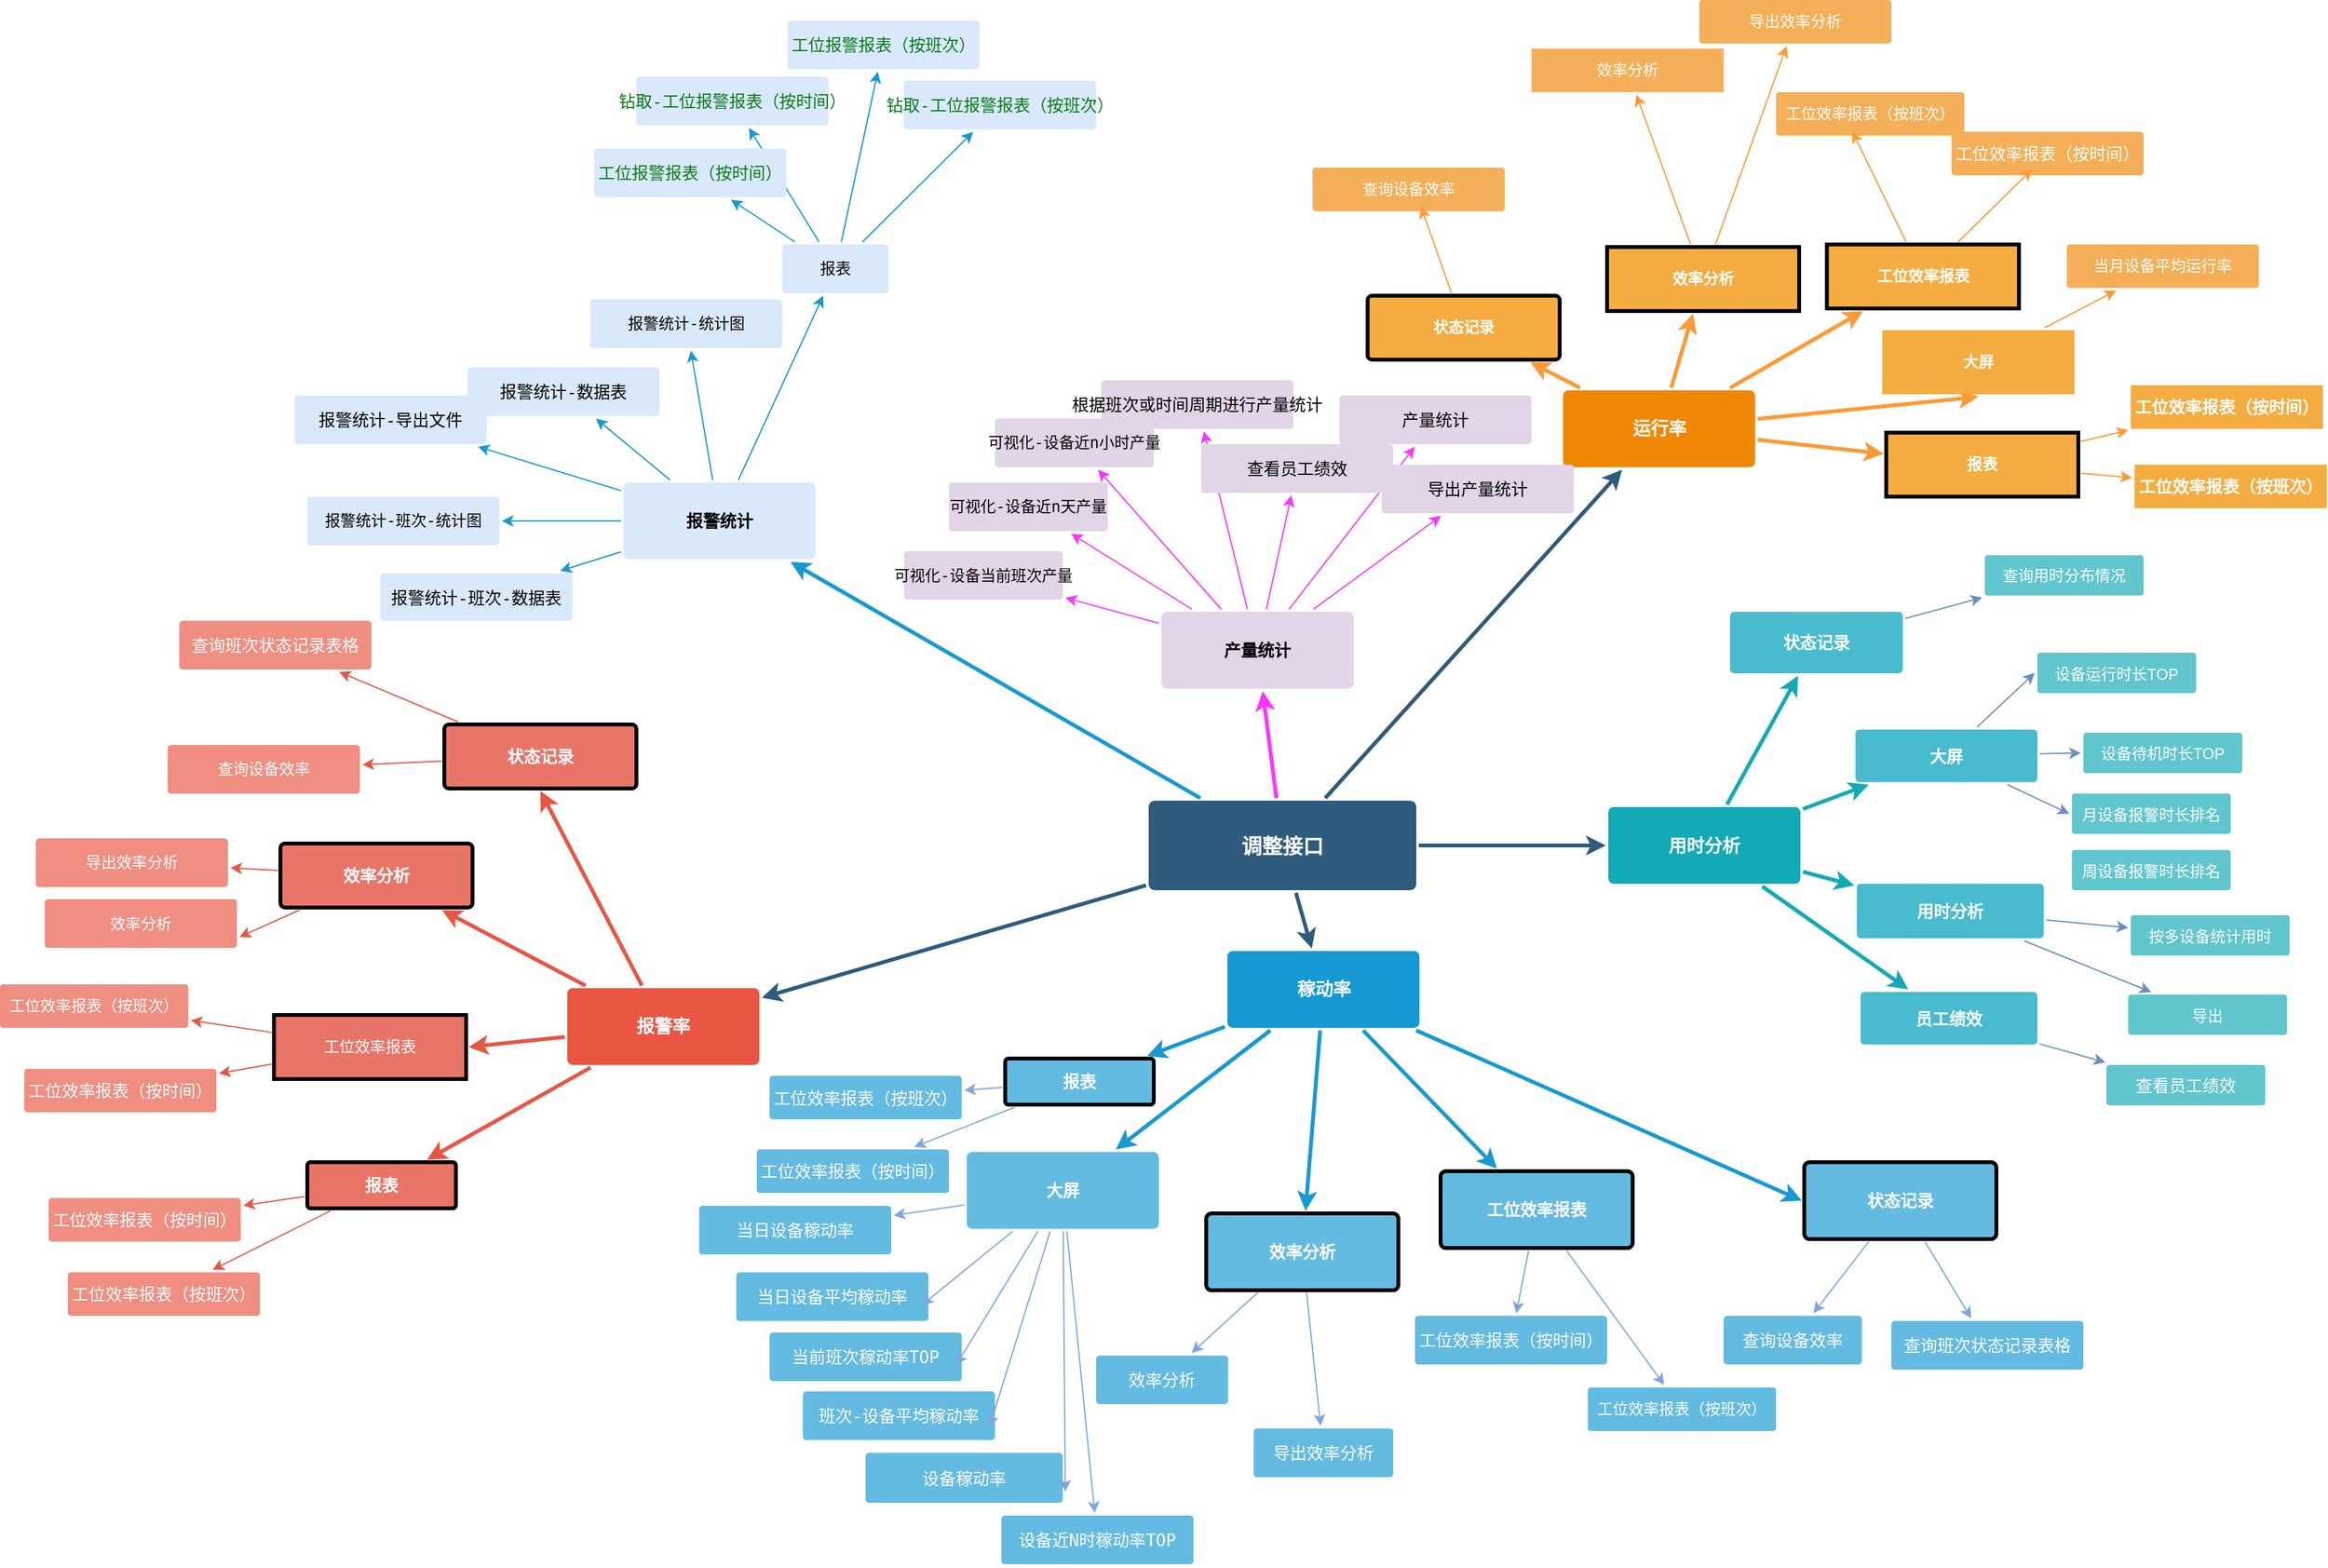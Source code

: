 <mxfile version="20.6.0" type="github">
  <diagram id="6a731a19-8d31-9384-78a2-239565b7b9f0" name="Page-1">
    <mxGraphModel dx="1908" dy="1124" grid="0" gridSize="10" guides="1" tooltips="1" connect="1" arrows="1" fold="1" page="0" pageScale="1" pageWidth="1169" pageHeight="827" background="none" math="0" shadow="0">
      <root>
        <mxCell id="0" />
        <mxCell id="1" parent="0" />
        <mxCell id="1745" value="" style="edgeStyle=none;rounded=0;jumpStyle=none;html=1;shadow=0;labelBackgroundColor=none;startArrow=none;startFill=0;endArrow=classic;endFill=1;jettySize=auto;orthogonalLoop=1;strokeColor=#2F5B7C;strokeWidth=3;fontFamily=Helvetica;fontSize=16;fontColor=#23445D;spacing=5;" parent="1" source="1749" target="1764" edge="1">
          <mxGeometry relative="1" as="geometry" />
        </mxCell>
        <mxCell id="1746" value="" style="edgeStyle=none;rounded=0;jumpStyle=none;html=1;shadow=0;labelBackgroundColor=none;startArrow=none;startFill=0;endArrow=classic;endFill=1;jettySize=auto;orthogonalLoop=1;strokeColor=#2F5B7C;strokeWidth=3;fontFamily=Helvetica;fontSize=16;fontColor=#23445D;spacing=5;" parent="1" source="1749" target="1771" edge="1">
          <mxGeometry relative="1" as="geometry" />
        </mxCell>
        <mxCell id="1747" value="" style="edgeStyle=none;rounded=0;jumpStyle=none;html=1;shadow=0;labelBackgroundColor=none;startArrow=none;startFill=0;endArrow=classic;endFill=1;jettySize=auto;orthogonalLoop=1;strokeColor=#2F5B7C;strokeWidth=3;fontFamily=Helvetica;fontSize=16;fontColor=#23445D;spacing=5;" parent="1" source="1749" target="1760" edge="1">
          <mxGeometry relative="1" as="geometry" />
        </mxCell>
        <mxCell id="1748" value="" style="edgeStyle=none;rounded=0;jumpStyle=none;html=1;shadow=0;labelBackgroundColor=none;startArrow=none;startFill=0;endArrow=classic;endFill=1;jettySize=auto;orthogonalLoop=1;strokeColor=#2F5B7C;strokeWidth=3;fontFamily=Helvetica;fontSize=16;fontColor=#23445D;spacing=5;" parent="1" source="1749" target="1753" edge="1">
          <mxGeometry relative="1" as="geometry" />
        </mxCell>
        <mxCell id="jjRvRhtBeI7m9lWVmqTS-1871" style="edgeStyle=none;rounded=0;orthogonalLoop=1;jettySize=auto;html=1;strokeColor=#1699D3;strokeWidth=3;fontSize=13;fontColor=#FFFFFF;" parent="1" source="1749" target="jjRvRhtBeI7m9lWVmqTS-1870" edge="1">
          <mxGeometry relative="1" as="geometry" />
        </mxCell>
        <mxCell id="jjRvRhtBeI7m9lWVmqTS-1892" style="edgeStyle=none;rounded=0;orthogonalLoop=1;jettySize=auto;html=1;strokeColor=#FF33FF;strokeWidth=3;fontSize=13;fontColor=#000000;fillColor=#ffe6cc;" parent="1" source="1749" target="jjRvRhtBeI7m9lWVmqTS-1886" edge="1">
          <mxGeometry relative="1" as="geometry" />
        </mxCell>
        <mxCell id="1749" value="调整接口" style="rounded=1;whiteSpace=wrap;html=1;shadow=0;labelBackgroundColor=none;strokeColor=none;strokeWidth=3;fillColor=#2F5B7C;fontFamily=Helvetica;fontSize=16;fontColor=#FFFFFF;align=center;fontStyle=1;spacing=5;arcSize=7;perimeterSpacing=2;" parent="1" vertex="1">
          <mxGeometry x="436" y="380.5" width="209" height="70" as="geometry" />
        </mxCell>
        <mxCell id="1750" value="" style="edgeStyle=none;rounded=1;jumpStyle=none;html=1;shadow=0;labelBackgroundColor=none;startArrow=none;startFill=0;jettySize=auto;orthogonalLoop=1;strokeColor=#E85642;strokeWidth=3;fontFamily=Helvetica;fontSize=14;fontColor=#FFFFFF;spacing=5;fontStyle=1;fillColor=#b0e3e6;entryX=0.5;entryY=1;entryDx=0;entryDy=0;" parent="1" source="1753" target="jjRvRhtBeI7m9lWVmqTS-1846" edge="1">
          <mxGeometry relative="1" as="geometry" />
        </mxCell>
        <mxCell id="1751" value="" style="edgeStyle=none;rounded=1;jumpStyle=none;html=1;shadow=0;labelBackgroundColor=none;startArrow=none;startFill=0;jettySize=auto;orthogonalLoop=1;strokeColor=#E85642;strokeWidth=3;fontFamily=Helvetica;fontSize=14;fontColor=#FFFFFF;spacing=5;fontStyle=1;fillColor=#b0e3e6;" parent="1" source="1753" target="jjRvRhtBeI7m9lWVmqTS-1848" edge="1">
          <mxGeometry relative="1" as="geometry">
            <mxPoint x="195.556" y="285.0" as="targetPoint" />
          </mxGeometry>
        </mxCell>
        <mxCell id="jjRvRhtBeI7m9lWVmqTS-1861" style="edgeStyle=none;rounded=0;orthogonalLoop=1;jettySize=auto;html=1;entryX=1;entryY=0.5;entryDx=0;entryDy=0;strokeColor=#E85642;strokeWidth=3;fontSize=13;fontColor=#FF9933;" parent="1" source="1753" target="jjRvRhtBeI7m9lWVmqTS-1856" edge="1">
          <mxGeometry relative="1" as="geometry" />
        </mxCell>
        <mxCell id="1753" value="报警率" style="rounded=1;whiteSpace=wrap;html=1;shadow=0;labelBackgroundColor=none;strokeColor=none;strokeWidth=3;fillColor=#e85642;fontFamily=Helvetica;fontSize=14;fontColor=#FFFFFF;align=center;spacing=5;fontStyle=1;arcSize=7;perimeterSpacing=2;" parent="1" vertex="1">
          <mxGeometry x="-18.0" y="527" width="150" height="60" as="geometry" />
        </mxCell>
        <mxCell id="1755" value="&lt;pre style=&quot;font-family: 宋体, monospace; font-size: 12px;&quot;&gt;&lt;span style=&quot;font-size: 12px;&quot;&gt;导出效率分析&lt;/span&gt;&lt;/pre&gt;" style="rounded=1;whiteSpace=wrap;html=1;shadow=0;labelBackgroundColor=none;strokeColor=none;strokeWidth=3;fillColor=#f08e81;fontFamily=Helvetica;fontSize=12;fontColor=#FFFFFF;align=center;spacing=5;fontStyle=0;arcSize=7;perimeterSpacing=2;" parent="1" vertex="1">
          <mxGeometry x="-433" y="410" width="150" height="38" as="geometry" />
        </mxCell>
        <mxCell id="1756" value="&lt;pre style=&quot;font-family: 宋体, monospace; font-size: 12px;&quot;&gt;&lt;span style=&quot;font-size: 12px;&quot;&gt;查询设备效率&lt;/span&gt;&lt;/pre&gt;" style="rounded=1;whiteSpace=wrap;html=1;shadow=0;labelBackgroundColor=none;strokeColor=none;strokeWidth=3;fillColor=#f08e81;fontFamily=Helvetica;fontSize=12;fontColor=#FFFFFF;align=center;spacing=5;fontStyle=0;arcSize=7;perimeterSpacing=2;" parent="1" vertex="1">
          <mxGeometry x="-330" y="337" width="150" height="38" as="geometry" />
        </mxCell>
        <mxCell id="1757" value="" style="edgeStyle=none;rounded=0;jumpStyle=none;html=1;shadow=0;labelBackgroundColor=none;startArrow=none;startFill=0;endArrow=classic;endFill=1;jettySize=auto;orthogonalLoop=1;strokeColor=#1699D3;strokeWidth=3;fontFamily=Helvetica;fontSize=14;fontColor=#FFFFFF;spacing=5;" parent="1" source="1760" target="jjRvRhtBeI7m9lWVmqTS-1799" edge="1">
          <mxGeometry relative="1" as="geometry">
            <mxPoint x="475.018" y="652" as="targetPoint" />
          </mxGeometry>
        </mxCell>
        <mxCell id="1758" value="" style="edgeStyle=none;rounded=0;jumpStyle=none;html=1;shadow=0;labelBackgroundColor=none;startArrow=none;startFill=0;endArrow=classic;endFill=1;jettySize=auto;orthogonalLoop=1;strokeColor=#1699D3;strokeWidth=3;fontFamily=Helvetica;fontSize=14;fontColor=#FFFFFF;spacing=5;" parent="1" source="1760" target="1762" edge="1">
          <mxGeometry relative="1" as="geometry" />
        </mxCell>
        <mxCell id="1759" value="" style="edgeStyle=none;rounded=0;jumpStyle=none;html=1;shadow=0;labelBackgroundColor=none;startArrow=none;startFill=0;endArrow=classic;endFill=1;jettySize=auto;orthogonalLoop=1;strokeColor=#1699D3;strokeWidth=3;fontFamily=Helvetica;fontSize=14;fontColor=#FFFFFF;spacing=5;" parent="1" source="1760" target="1761" edge="1">
          <mxGeometry relative="1" as="geometry" />
        </mxCell>
        <mxCell id="jjRvRhtBeI7m9lWVmqTS-1865" style="edgeStyle=none;rounded=0;orthogonalLoop=1;jettySize=auto;html=1;entryX=0;entryY=0.5;entryDx=0;entryDy=0;strokeColor=#1699D3;strokeWidth=3;fontSize=13;fontColor=#FF9933;" parent="1" source="1760" target="jjRvRhtBeI7m9lWVmqTS-1800" edge="1">
          <mxGeometry relative="1" as="geometry" />
        </mxCell>
        <mxCell id="1760" value="稼动率" style="rounded=1;whiteSpace=wrap;html=1;shadow=0;labelBackgroundColor=none;strokeColor=none;strokeWidth=3;fillColor=#1699d3;fontFamily=Helvetica;fontSize=14;fontColor=#FFFFFF;align=center;spacing=5;fontStyle=1;arcSize=7;perimeterSpacing=2;" parent="1" vertex="1">
          <mxGeometry x="497.5" y="498" width="150" height="60" as="geometry" />
        </mxCell>
        <mxCell id="jjRvRhtBeI7m9lWVmqTS-1823" style="edgeStyle=none;rounded=0;orthogonalLoop=1;jettySize=auto;html=1;strokeColor=#7EA6E0;strokeWidth=1;fontColor=#FFFFFF;" parent="1" source="1761" target="jjRvRhtBeI7m9lWVmqTS-1786" edge="1">
          <mxGeometry relative="1" as="geometry" />
        </mxCell>
        <mxCell id="jjRvRhtBeI7m9lWVmqTS-1863" style="edgeStyle=none;rounded=0;orthogonalLoop=1;jettySize=auto;html=1;strokeColor=#7EA6E0;strokeWidth=1;fontSize=13;fontColor=#FF9933;" parent="1" source="1761" target="jjRvRhtBeI7m9lWVmqTS-1862" edge="1">
          <mxGeometry relative="1" as="geometry" />
        </mxCell>
        <mxCell id="1761" value="工位效率报表" style="rounded=1;whiteSpace=wrap;html=1;shadow=0;labelBackgroundColor=none;strokeColor=default;strokeWidth=3;fillColor=#64bbe2;fontFamily=Helvetica;fontSize=13;fontColor=#FFFFFF;align=center;spacing=5;arcSize=7;perimeterSpacing=2;fontStyle=1" parent="1" vertex="1">
          <mxGeometry x="664" y="670" width="150" height="60" as="geometry" />
        </mxCell>
        <mxCell id="jjRvRhtBeI7m9lWVmqTS-1821" style="edgeStyle=none;rounded=0;orthogonalLoop=1;jettySize=auto;html=1;strokeColor=#7EA6E0;strokeWidth=1;fontColor=#FFFFFF;" parent="1" source="1762" target="jjRvRhtBeI7m9lWVmqTS-1790" edge="1">
          <mxGeometry relative="1" as="geometry" />
        </mxCell>
        <mxCell id="jjRvRhtBeI7m9lWVmqTS-1822" style="edgeStyle=none;rounded=0;orthogonalLoop=1;jettySize=auto;html=1;strokeColor=#7EA6E0;strokeWidth=1;fontColor=#FFFFFF;" parent="1" source="1762" target="jjRvRhtBeI7m9lWVmqTS-1787" edge="1">
          <mxGeometry relative="1" as="geometry" />
        </mxCell>
        <mxCell id="1762" value="&lt;pre style=&quot;font-family: 宋体, monospace; font-size: 13px;&quot;&gt;&lt;pre style=&quot;font-family: &amp;quot;JetBrains Mono&amp;quot;, monospace; font-size: 13px;&quot;&gt;&lt;span style=&quot;font-size: 13px;&quot;&gt;效率分析&lt;/span&gt;&lt;/pre&gt;&lt;/pre&gt;" style="rounded=1;whiteSpace=wrap;html=1;shadow=0;labelBackgroundColor=none;strokeColor=default;strokeWidth=3;fillColor=#64bbe2;fontFamily=Helvetica;fontSize=13;fontColor=#FFFFFF;align=center;spacing=5;arcSize=7;perimeterSpacing=2;fontStyle=1" parent="1" vertex="1">
          <mxGeometry x="481" y="703" width="150" height="60" as="geometry" />
        </mxCell>
        <mxCell id="jjRvRhtBeI7m9lWVmqTS-1835" style="edgeStyle=none;rounded=0;orthogonalLoop=1;jettySize=auto;html=1;entryX=0.5;entryY=1;entryDx=0;entryDy=0;strokeColor=#FF9933;strokeWidth=3;fontSize=12;fontColor=#FF9933;" parent="1" source="1764" target="jjRvRhtBeI7m9lWVmqTS-1834" edge="1">
          <mxGeometry relative="1" as="geometry" />
        </mxCell>
        <mxCell id="jjRvRhtBeI7m9lWVmqTS-1836" style="edgeStyle=none;rounded=0;orthogonalLoop=1;jettySize=auto;html=1;strokeColor=#FF9933;strokeWidth=3;fontSize=12;fontColor=#FF9933;" parent="1" source="1764" target="jjRvRhtBeI7m9lWVmqTS-1833" edge="1">
          <mxGeometry relative="1" as="geometry" />
        </mxCell>
        <mxCell id="jjRvRhtBeI7m9lWVmqTS-1837" style="edgeStyle=none;rounded=0;orthogonalLoop=1;jettySize=auto;html=1;strokeColor=#FF9933;strokeWidth=3;fontSize=12;fontColor=#FF9933;" parent="1" source="1764" target="jjRvRhtBeI7m9lWVmqTS-1831" edge="1">
          <mxGeometry relative="1" as="geometry" />
        </mxCell>
        <mxCell id="jjRvRhtBeI7m9lWVmqTS-1838" style="edgeStyle=none;rounded=0;orthogonalLoop=1;jettySize=auto;html=1;strokeColor=#FF9933;strokeWidth=3;fontSize=12;fontColor=#FF9933;" parent="1" source="1764" target="jjRvRhtBeI7m9lWVmqTS-1826" edge="1">
          <mxGeometry relative="1" as="geometry" />
        </mxCell>
        <mxCell id="1764" value="运行率" style="rounded=1;whiteSpace=wrap;html=1;shadow=0;labelBackgroundColor=none;strokeColor=none;strokeWidth=3;fillColor=#F08705;fontFamily=Helvetica;fontSize=14;fontColor=#FFFFFF;align=center;spacing=5;fontStyle=1;arcSize=7;perimeterSpacing=2;" parent="1" vertex="1">
          <mxGeometry x="759.67" y="60" width="150" height="60" as="geometry" />
        </mxCell>
        <mxCell id="1765" value="当月设备平均运行率" style="rounded=1;whiteSpace=wrap;html=1;shadow=0;labelBackgroundColor=none;strokeColor=none;strokeWidth=3;fillColor=#f5af58;fontFamily=Helvetica;fontSize=12;fontColor=#FFFFFF;align=center;spacing=5;arcSize=7;perimeterSpacing=2;labelBorderColor=none;" parent="1" vertex="1">
          <mxGeometry x="1153" y="-54" width="150" height="34" as="geometry" />
        </mxCell>
        <mxCell id="1767" value="&lt;span style=&quot;font-family: 宋体, monospace; font-size: 12px;&quot;&gt;导出效率分析&lt;/span&gt;" style="rounded=1;whiteSpace=wrap;html=1;shadow=0;labelBackgroundColor=none;strokeColor=none;strokeWidth=3;fillColor=#f5af58;fontFamily=Helvetica;fontSize=12;fontColor=#FFFFFF;align=center;spacing=5;arcSize=7;perimeterSpacing=2;labelBorderColor=none;" parent="1" vertex="1">
          <mxGeometry x="866" y="-245" width="150" height="34" as="geometry" />
        </mxCell>
        <mxCell id="t-KyJ7h5bOdyanI_cE8x-1805" style="edgeStyle=none;rounded=1;orthogonalLoop=1;jettySize=auto;html=1;fontSize=12;strokeColor=#12AAB5;strokeWidth=3;" parent="1" source="1771" target="1772" edge="1">
          <mxGeometry relative="1" as="geometry" />
        </mxCell>
        <mxCell id="t-KyJ7h5bOdyanI_cE8x-1806" style="edgeStyle=none;rounded=1;orthogonalLoop=1;jettySize=auto;html=1;strokeColor=#12AAB5;strokeWidth=3;fontSize=12;" parent="1" source="1771" target="t-KyJ7h5bOdyanI_cE8x-1794" edge="1">
          <mxGeometry relative="1" as="geometry" />
        </mxCell>
        <mxCell id="1771" value="用时分析" style="rounded=1;whiteSpace=wrap;html=1;shadow=0;labelBackgroundColor=none;strokeColor=none;strokeWidth=3;fillColor=#12aab5;fontFamily=Helvetica;fontSize=14;fontColor=#FFFFFF;align=center;spacing=5;fontStyle=1;arcSize=7;perimeterSpacing=2;" parent="1" vertex="1">
          <mxGeometry x="795" y="385.5" width="150" height="60" as="geometry" />
        </mxCell>
        <mxCell id="t-KyJ7h5bOdyanI_cE8x-1801" style="edgeStyle=none;rounded=0;orthogonalLoop=1;jettySize=auto;html=1;entryX=0;entryY=0.5;entryDx=0;entryDy=0;fontSize=12;fillColor=#dae8fc;strokeColor=#6c8ebf;" parent="1" source="1772" target="t-KyJ7h5bOdyanI_cE8x-1786" edge="1">
          <mxGeometry relative="1" as="geometry" />
        </mxCell>
        <mxCell id="t-KyJ7h5bOdyanI_cE8x-1802" style="edgeStyle=none;rounded=0;orthogonalLoop=1;jettySize=auto;html=1;entryX=0;entryY=0.5;entryDx=0;entryDy=0;fontSize=12;fillColor=#dae8fc;strokeColor=#6c8ebf;" parent="1" source="1772" target="t-KyJ7h5bOdyanI_cE8x-1789" edge="1">
          <mxGeometry relative="1" as="geometry" />
        </mxCell>
        <mxCell id="t-KyJ7h5bOdyanI_cE8x-1803" style="edgeStyle=none;rounded=0;orthogonalLoop=1;jettySize=auto;html=1;entryX=0;entryY=0.5;entryDx=0;entryDy=0;fontSize=12;fillColor=#dae8fc;strokeColor=#6c8ebf;" parent="1" source="1772" target="t-KyJ7h5bOdyanI_cE8x-1790" edge="1">
          <mxGeometry relative="1" as="geometry" />
        </mxCell>
        <mxCell id="1772" value="大屏" style="rounded=1;whiteSpace=wrap;html=1;shadow=0;labelBackgroundColor=none;strokeColor=none;strokeWidth=3;fillColor=#48BCCE;fontFamily=Helvetica;fontSize=13;fontColor=#FFFFFF;align=center;spacing=5;fontStyle=1;arcSize=7;perimeterSpacing=2;" parent="1" vertex="1">
          <mxGeometry x="988" y="325" width="142" height="41" as="geometry" />
        </mxCell>
        <mxCell id="t-KyJ7h5bOdyanI_cE8x-1798" style="rounded=0;orthogonalLoop=1;jettySize=auto;html=1;fontSize=12;fillColor=#dae8fc;strokeColor=#6c8ebf;" parent="1" source="1778" target="t-KyJ7h5bOdyanI_cE8x-1779" edge="1">
          <mxGeometry relative="1" as="geometry" />
        </mxCell>
        <mxCell id="1778" value="状态记录" style="rounded=1;whiteSpace=wrap;html=1;shadow=0;labelBackgroundColor=none;strokeColor=none;strokeWidth=3;fillColor=#48BCCE;fontFamily=Helvetica;fontSize=13;fontColor=#FFFFFF;align=center;spacing=5;fontStyle=1;arcSize=7;perimeterSpacing=2;" parent="1" vertex="1">
          <mxGeometry x="890" y="233" width="135" height="48" as="geometry" />
        </mxCell>
        <mxCell id="1779" value="" style="edgeStyle=none;rounded=1;jumpStyle=none;html=1;shadow=0;labelBackgroundColor=none;startArrow=none;startFill=0;jettySize=auto;orthogonalLoop=1;strokeColor=#12AAB5;strokeWidth=3;fontFamily=Helvetica;fontSize=14;fontColor=#FFFFFF;spacing=5;fontStyle=1;fillColor=#b0e3e6;" parent="1" source="1771" target="1778" edge="1">
          <mxGeometry relative="1" as="geometry" />
        </mxCell>
        <mxCell id="t-KyJ7h5bOdyanI_cE8x-1779" value="&lt;pre style=&quot;font-family: 宋体, monospace; font-size: 12px;&quot;&gt;&lt;span style=&quot;font-size: 12px;&quot;&gt;查询用时分布情况&lt;/span&gt;&lt;/pre&gt;" style="rounded=1;whiteSpace=wrap;html=1;shadow=0;labelBackgroundColor=none;strokeColor=none;strokeWidth=3;fillColor=#61c6ce;fontFamily=Helvetica;fontSize=12;fontColor=#FFFFFF;align=center;spacing=5;fontStyle=0;arcSize=7;perimeterSpacing=2;" parent="1" vertex="1">
          <mxGeometry x="1089" y="188.75" width="124" height="31.5" as="geometry" />
        </mxCell>
        <mxCell id="t-KyJ7h5bOdyanI_cE8x-1786" value="&lt;span style=&quot;font-size: 12px;&quot;&gt;设备运行时长TOP&lt;/span&gt;" style="rounded=1;whiteSpace=wrap;html=1;shadow=0;labelBackgroundColor=none;strokeColor=none;strokeWidth=3;fillColor=#61c6ce;fontFamily=Helvetica;fontSize=14;fontColor=#FFFFFF;align=center;spacing=5;fontStyle=0;arcSize=7;perimeterSpacing=2;" parent="1" vertex="1">
          <mxGeometry x="1130" y="265" width="124" height="31.5" as="geometry" />
        </mxCell>
        <mxCell id="t-KyJ7h5bOdyanI_cE8x-1789" value="&lt;span style=&quot;font-size: 12px;&quot;&gt;设备待机时长TOP&lt;/span&gt;" style="rounded=1;whiteSpace=wrap;html=1;shadow=0;labelBackgroundColor=none;strokeColor=none;strokeWidth=3;fillColor=#61c6ce;fontFamily=Helvetica;fontSize=14;fontColor=#FFFFFF;align=center;spacing=5;fontStyle=0;arcSize=7;perimeterSpacing=2;" parent="1" vertex="1">
          <mxGeometry x="1166" y="327.5" width="124" height="31.5" as="geometry" />
        </mxCell>
        <mxCell id="t-KyJ7h5bOdyanI_cE8x-1790" value="&lt;span style=&quot;font-size: 12px;&quot;&gt;月设备报警时长排名&lt;/span&gt;" style="rounded=1;whiteSpace=wrap;html=1;shadow=0;labelBackgroundColor=none;strokeColor=none;strokeWidth=3;fillColor=#61c6ce;fontFamily=Helvetica;fontSize=14;fontColor=#FFFFFF;align=center;spacing=5;fontStyle=0;arcSize=7;perimeterSpacing=2;" parent="1" vertex="1">
          <mxGeometry x="1157" y="375" width="124" height="31.5" as="geometry" />
        </mxCell>
        <mxCell id="t-KyJ7h5bOdyanI_cE8x-1793" value="&lt;span style=&quot;font-size: 12px;&quot;&gt;按多设备统计用时&lt;/span&gt;" style="rounded=1;whiteSpace=wrap;html=1;shadow=0;labelBackgroundColor=none;strokeColor=none;strokeWidth=3;fillColor=#61c6ce;fontFamily=Helvetica;fontSize=14;fontColor=#FFFFFF;align=center;spacing=5;fontStyle=0;arcSize=7;perimeterSpacing=2;" parent="1" vertex="1">
          <mxGeometry x="1203" y="470" width="124" height="31.5" as="geometry" />
        </mxCell>
        <mxCell id="t-KyJ7h5bOdyanI_cE8x-1807" style="edgeStyle=none;rounded=1;orthogonalLoop=1;jettySize=auto;html=1;strokeColor=#6c8ebf;strokeWidth=1;fontSize=12;fillColor=#dae8fc;" parent="1" source="t-KyJ7h5bOdyanI_cE8x-1794" target="t-KyJ7h5bOdyanI_cE8x-1793" edge="1">
          <mxGeometry relative="1" as="geometry" />
        </mxCell>
        <mxCell id="t-KyJ7h5bOdyanI_cE8x-1808" style="edgeStyle=none;rounded=1;orthogonalLoop=1;jettySize=auto;html=1;strokeColor=#6c8ebf;strokeWidth=1;fontSize=12;fillColor=#dae8fc;" parent="1" source="t-KyJ7h5bOdyanI_cE8x-1794" target="t-KyJ7h5bOdyanI_cE8x-1795" edge="1">
          <mxGeometry relative="1" as="geometry" />
        </mxCell>
        <mxCell id="t-KyJ7h5bOdyanI_cE8x-1794" value="用时分析" style="rounded=1;whiteSpace=wrap;html=1;shadow=0;labelBackgroundColor=none;strokeColor=none;strokeWidth=3;fillColor=#48BCCE;fontFamily=Helvetica;fontSize=13;fontColor=#FFFFFF;align=center;spacing=5;fontStyle=1;arcSize=7;perimeterSpacing=2;" parent="1" vertex="1">
          <mxGeometry x="989" y="445.5" width="146" height="42.5" as="geometry" />
        </mxCell>
        <mxCell id="t-KyJ7h5bOdyanI_cE8x-1795" value="&lt;span style=&quot;font-size: 12px;&quot;&gt;导出&lt;/span&gt;" style="rounded=1;whiteSpace=wrap;html=1;shadow=0;labelBackgroundColor=none;strokeColor=none;strokeWidth=3;fillColor=#61c6ce;fontFamily=Helvetica;fontSize=14;fontColor=#FFFFFF;align=center;spacing=5;fontStyle=0;arcSize=7;perimeterSpacing=2;" parent="1" vertex="1">
          <mxGeometry x="1201" y="532" width="124" height="31.5" as="geometry" />
        </mxCell>
        <mxCell id="bUTzrpnChkKlC1NCgwx--1779" value="&lt;pre style=&quot;font-family: &amp;quot;JetBrains Mono&amp;quot;, monospace; font-size: 12px;&quot;&gt;查询设备效率&lt;/pre&gt;" style="rounded=1;whiteSpace=wrap;html=1;shadow=0;labelBackgroundColor=none;strokeColor=none;strokeWidth=3;fillColor=#f5af58;fontFamily=Helvetica;fontSize=12;fontColor=#FFFFFF;align=center;spacing=5;arcSize=7;perimeterSpacing=2;labelBorderColor=none;" parent="1" vertex="1">
          <mxGeometry x="564" y="-114" width="150" height="34" as="geometry" />
        </mxCell>
        <mxCell id="bUTzrpnChkKlC1NCgwx--1780" value="&lt;pre style=&quot;font-family: &amp;quot;JetBrains Mono&amp;quot;, monospace; font-size: 12px;&quot;&gt;&lt;pre style=&quot;font-family: &amp;quot;JetBrains Mono&amp;quot;, monospace; font-size: 12px;&quot;&gt;&lt;span style=&quot;font-size: 12px;&quot;&gt;效率分析&lt;/span&gt;&lt;/pre&gt;&lt;/pre&gt;" style="rounded=1;whiteSpace=wrap;html=1;shadow=0;labelBackgroundColor=none;strokeColor=none;strokeWidth=3;fillColor=#f5af58;fontFamily=Helvetica;fontSize=12;fontColor=#FFFFFF;align=center;spacing=5;arcSize=0;perimeterSpacing=2;labelBorderColor=none;" parent="1" vertex="1">
          <mxGeometry x="735" y="-207" width="150" height="34" as="geometry" />
        </mxCell>
        <mxCell id="bUTzrpnChkKlC1NCgwx--1781" value="&lt;pre style=&quot;font-size: 9.8pt; font-family: 宋体, monospace;&quot;&gt;工位效率报表（按时间）&lt;/pre&gt;" style="rounded=1;whiteSpace=wrap;html=1;shadow=0;labelBackgroundColor=none;strokeColor=none;strokeWidth=3;fillColor=#f5af58;fontFamily=Helvetica;fontSize=12;fontColor=#FFFFFF;align=center;spacing=5;arcSize=7;perimeterSpacing=2;labelBorderColor=none;" parent="1" vertex="1">
          <mxGeometry x="1063" y="-142" width="150" height="34" as="geometry" />
        </mxCell>
        <mxCell id="bUTzrpnChkKlC1NCgwx--1782" value="&lt;pre style=&quot;font-family: 宋体, monospace; font-size: 12px;&quot;&gt;&lt;span style=&quot;font-size: 12px;&quot;&gt;工位效率报表（按班次）&lt;/span&gt;&lt;/pre&gt;" style="rounded=1;whiteSpace=wrap;html=1;shadow=0;labelBackgroundColor=none;strokeColor=none;strokeWidth=3;fillColor=#f5af58;fontFamily=Helvetica;fontSize=12;fontColor=#FFFFFF;align=center;spacing=5;arcSize=7;perimeterSpacing=2;labelBorderColor=none;" parent="1" vertex="1">
          <mxGeometry x="926" y="-173" width="147" height="34" as="geometry" />
        </mxCell>
        <mxCell id="bUTzrpnChkKlC1NCgwx--1784" value="&lt;span style=&quot;font-size: 12px;&quot;&gt;周设备报警时长排名&lt;/span&gt;" style="rounded=1;whiteSpace=wrap;html=1;shadow=0;labelBackgroundColor=none;strokeColor=none;strokeWidth=3;fillColor=#61c6ce;fontFamily=Helvetica;fontSize=14;fontColor=#FFFFFF;align=center;spacing=5;fontStyle=0;arcSize=7;perimeterSpacing=2;" parent="1" vertex="1">
          <mxGeometry x="1157" y="419" width="124" height="31.5" as="geometry" />
        </mxCell>
        <mxCell id="jjRvRhtBeI7m9lWVmqTS-1780" value="&lt;pre style=&quot;font-family: 宋体, monospace; font-size: 9.8pt;&quot;&gt;&lt;span style=&quot;&quot;&gt;设备稼动率&lt;/span&gt;&lt;/pre&gt;" style="rounded=1;whiteSpace=wrap;html=1;shadow=0;labelBackgroundColor=none;strokeColor=none;strokeWidth=3;fillColor=#64bbe2;fontFamily=Helvetica;fontSize=14;fontColor=#FFFFFF;align=center;spacing=5;arcSize=7;perimeterSpacing=2;" parent="1" vertex="1">
          <mxGeometry x="215" y="890" width="153.95" height="39" as="geometry" />
        </mxCell>
        <mxCell id="jjRvRhtBeI7m9lWVmqTS-1782" value="&lt;pre style=&quot;font-family: 宋体, monospace; font-size: 9.8pt;&quot;&gt;&lt;pre style=&quot;font-family: 宋体, monospace; font-size: 9.8pt;&quot;&gt;&lt;span style=&quot;&quot;&gt;查询班次状态记录表格&lt;/span&gt;&lt;/pre&gt;&lt;/pre&gt;" style="rounded=1;whiteSpace=wrap;html=1;shadow=0;labelBackgroundColor=none;strokeColor=none;strokeWidth=3;fillColor=#64bbe2;fontFamily=Helvetica;fontSize=14;fontColor=#FFFFFF;align=center;spacing=5;arcSize=7;perimeterSpacing=2;" parent="1" vertex="1">
          <mxGeometry x="1016" y="787" width="150" height="38" as="geometry" />
        </mxCell>
        <mxCell id="jjRvRhtBeI7m9lWVmqTS-1785" value="&lt;pre style=&quot;font-family: 宋体, monospace; font-size: 9.8pt;&quot;&gt;&lt;pre style=&quot;font-family: 宋体, monospace; font-size: 9.8pt;&quot;&gt;&lt;span style=&quot;&quot;&gt;查询设备效率&lt;/span&gt;&lt;/pre&gt;&lt;/pre&gt;" style="rounded=1;whiteSpace=wrap;html=1;shadow=0;labelBackgroundColor=none;strokeColor=none;strokeWidth=3;fillColor=#64bbe2;fontFamily=Helvetica;fontSize=14;fontColor=#FFFFFF;align=center;spacing=5;arcSize=7;perimeterSpacing=2;" parent="1" vertex="1">
          <mxGeometry x="885" y="783" width="108" height="38" as="geometry" />
        </mxCell>
        <mxCell id="jjRvRhtBeI7m9lWVmqTS-1786" value="&lt;pre style=&quot;font-family: 宋体, monospace; font-size: 9.8pt;&quot;&gt;&lt;pre style=&quot;font-family: 宋体, monospace; font-size: 9.8pt;&quot;&gt;&lt;span style=&quot;&quot;&gt;工位效率报表（按时间）&lt;/span&gt;&lt;/pre&gt;&lt;/pre&gt;" style="rounded=1;whiteSpace=wrap;html=1;shadow=0;labelBackgroundColor=none;strokeColor=none;strokeWidth=3;fillColor=#64bbe2;fontFamily=Helvetica;fontSize=14;fontColor=#FFFFFF;align=center;spacing=5;arcSize=7;perimeterSpacing=2;" parent="1" vertex="1">
          <mxGeometry x="644" y="783" width="150" height="38" as="geometry" />
        </mxCell>
        <mxCell id="jjRvRhtBeI7m9lWVmqTS-1787" value="&lt;pre style=&quot;font-family: 宋体, monospace; font-size: 9.8pt;&quot;&gt;&lt;pre style=&quot;font-family: 宋体, monospace; font-size: 9.8pt;&quot;&gt;&lt;span style=&quot;&quot;&gt;导出效率分析&lt;/span&gt;&lt;/pre&gt;&lt;/pre&gt;" style="rounded=1;whiteSpace=wrap;html=1;shadow=0;labelBackgroundColor=none;strokeColor=none;strokeWidth=3;fillColor=#64bbe2;fontFamily=Helvetica;fontSize=14;fontColor=#FFFFFF;align=center;spacing=5;arcSize=7;perimeterSpacing=2;" parent="1" vertex="1">
          <mxGeometry x="518" y="871" width="109" height="38" as="geometry" />
        </mxCell>
        <mxCell id="jjRvRhtBeI7m9lWVmqTS-1788" value="&lt;pre style=&quot;font-family: 宋体, monospace; font-size: 9.8pt;&quot;&gt;&lt;pre style=&quot;font-family: 宋体, monospace; font-size: 9.8pt;&quot;&gt;&lt;span style=&quot;&quot;&gt;设备近&lt;/span&gt;&lt;span style=&quot;font-family: &amp;quot;JetBrains Mono&amp;quot;, monospace;&quot;&gt;N&lt;/span&gt;&lt;span style=&quot;&quot;&gt;时稼动率&lt;/span&gt;&lt;span style=&quot;font-family: &amp;quot;JetBrains Mono&amp;quot;, monospace;&quot;&gt;TOP&lt;/span&gt;&lt;/pre&gt;&lt;/pre&gt;" style="rounded=1;whiteSpace=wrap;html=1;shadow=0;labelBackgroundColor=none;strokeColor=none;strokeWidth=3;fillColor=#64bbe2;fontFamily=Helvetica;fontSize=14;fontColor=#FFFFFF;align=center;spacing=5;arcSize=7;perimeterSpacing=2;" parent="1" vertex="1">
          <mxGeometry x="321" y="939" width="150" height="38" as="geometry" />
        </mxCell>
        <mxCell id="jjRvRhtBeI7m9lWVmqTS-1789" value="&lt;pre style=&quot;font-family: 宋体, monospace; font-size: 9.8pt;&quot;&gt;&lt;pre style=&quot;font-family: 宋体, monospace; font-size: 9.8pt;&quot;&gt;&lt;span style=&quot;&quot;&gt;当日设备平均稼动率&lt;/span&gt;&lt;/pre&gt;&lt;/pre&gt;" style="rounded=1;whiteSpace=wrap;html=1;shadow=0;labelBackgroundColor=none;strokeColor=none;strokeWidth=3;fillColor=#64bbe2;fontFamily=Helvetica;fontSize=14;fontColor=#FFFFFF;align=center;spacing=5;arcSize=7;perimeterSpacing=2;" parent="1" vertex="1">
          <mxGeometry x="114" y="749" width="150" height="38" as="geometry" />
        </mxCell>
        <mxCell id="jjRvRhtBeI7m9lWVmqTS-1790" value="&lt;pre style=&quot;font-family: 宋体, monospace; font-size: 9.8pt;&quot;&gt;&lt;pre style=&quot;font-family: 宋体, monospace; font-size: 9.8pt;&quot;&gt;&lt;span style=&quot;&quot;&gt;效率分析&lt;/span&gt;&lt;/pre&gt;&lt;/pre&gt;" style="rounded=1;whiteSpace=wrap;html=1;shadow=0;labelBackgroundColor=none;strokeColor=none;strokeWidth=3;fillColor=#64bbe2;fontFamily=Helvetica;fontSize=14;fontColor=#FFFFFF;align=center;spacing=5;arcSize=7;perimeterSpacing=2;" parent="1" vertex="1">
          <mxGeometry x="395" y="814" width="103" height="38" as="geometry" />
        </mxCell>
        <mxCell id="jjRvRhtBeI7m9lWVmqTS-1791" value="&lt;pre style=&quot;font-family: 宋体, monospace; font-size: 9.8pt;&quot;&gt;&lt;pre style=&quot;font-family: 宋体, monospace; font-size: 9.8pt;&quot;&gt;&lt;span style=&quot;&quot;&gt;班次&lt;/span&gt;&lt;span style=&quot;font-family: &amp;quot;JetBrains Mono&amp;quot;, monospace;&quot;&gt;-&lt;/span&gt;&lt;span style=&quot;&quot;&gt;设备平均稼动率&lt;/span&gt;&lt;/pre&gt;&lt;/pre&gt;" style="rounded=1;whiteSpace=wrap;html=1;shadow=0;labelBackgroundColor=none;strokeColor=none;strokeWidth=3;fillColor=#64bbe2;fontFamily=Helvetica;fontSize=14;fontColor=#FFFFFF;align=center;spacing=5;arcSize=7;perimeterSpacing=2;" parent="1" vertex="1">
          <mxGeometry x="166" y="842" width="150" height="38" as="geometry" />
        </mxCell>
        <mxCell id="jjRvRhtBeI7m9lWVmqTS-1792" value="&lt;pre style=&quot;font-family: 宋体, monospace; font-size: 9.8pt;&quot;&gt;&lt;pre style=&quot;font-family: 宋体, monospace; font-size: 9.8pt;&quot;&gt;&lt;span style=&quot;&quot;&gt;当前班次稼动率&lt;/span&gt;&lt;span style=&quot;font-family: &amp;quot;JetBrains Mono&amp;quot;, monospace;&quot;&gt;TOP&lt;/span&gt;&lt;/pre&gt;&lt;/pre&gt;" style="rounded=1;whiteSpace=wrap;html=1;shadow=0;labelBackgroundColor=none;strokeColor=none;strokeWidth=3;fillColor=#64bbe2;fontFamily=Helvetica;fontSize=14;fontColor=#FFFFFF;align=center;spacing=5;arcSize=7;perimeterSpacing=2;" parent="1" vertex="1">
          <mxGeometry x="140" y="796" width="150" height="38" as="geometry" />
        </mxCell>
        <mxCell id="jjRvRhtBeI7m9lWVmqTS-1794" value="&lt;pre style=&quot;font-family: 宋体, monospace; font-size: 9.8pt;&quot;&gt;&lt;pre style=&quot;font-family: 宋体, monospace; font-size: 9.8pt;&quot;&gt;&lt;span style=&quot;&quot;&gt;当日设备稼动率&lt;/span&gt;&lt;/pre&gt;&lt;/pre&gt;" style="rounded=1;whiteSpace=wrap;html=1;shadow=0;labelBackgroundColor=none;strokeColor=none;strokeWidth=3;fillColor=#64bbe2;fontFamily=Helvetica;fontSize=14;fontColor=#FFFFFF;align=center;spacing=5;arcSize=7;perimeterSpacing=2;" parent="1" vertex="1">
          <mxGeometry x="85" y="697" width="150" height="38" as="geometry" />
        </mxCell>
        <mxCell id="jjRvRhtBeI7m9lWVmqTS-1813" style="rounded=0;orthogonalLoop=1;jettySize=auto;html=1;strokeColor=#7EA6E0;strokeWidth=1;fontColor=#FFFFFF;" parent="1" source="jjRvRhtBeI7m9lWVmqTS-1799" target="jjRvRhtBeI7m9lWVmqTS-1794" edge="1">
          <mxGeometry relative="1" as="geometry" />
        </mxCell>
        <mxCell id="jjRvRhtBeI7m9lWVmqTS-1815" style="edgeStyle=none;rounded=0;orthogonalLoop=1;jettySize=auto;html=1;entryX=0.955;entryY=0.656;entryDx=0;entryDy=0;entryPerimeter=0;strokeColor=#7EA6E0;strokeWidth=1;fontColor=#FFFFFF;" parent="1" source="jjRvRhtBeI7m9lWVmqTS-1799" target="jjRvRhtBeI7m9lWVmqTS-1789" edge="1">
          <mxGeometry relative="1" as="geometry" />
        </mxCell>
        <mxCell id="jjRvRhtBeI7m9lWVmqTS-1816" style="edgeStyle=none;rounded=0;orthogonalLoop=1;jettySize=auto;html=1;entryX=0.959;entryY=0.656;entryDx=0;entryDy=0;entryPerimeter=0;strokeColor=#7EA6E0;strokeWidth=1;fontColor=#FFFFFF;" parent="1" source="jjRvRhtBeI7m9lWVmqTS-1799" target="jjRvRhtBeI7m9lWVmqTS-1792" edge="1">
          <mxGeometry relative="1" as="geometry" />
        </mxCell>
        <mxCell id="jjRvRhtBeI7m9lWVmqTS-1817" style="edgeStyle=none;rounded=0;orthogonalLoop=1;jettySize=auto;html=1;entryX=0.959;entryY=0.715;entryDx=0;entryDy=0;entryPerimeter=0;strokeColor=#7EA6E0;strokeWidth=1;fontColor=#FFFFFF;" parent="1" source="jjRvRhtBeI7m9lWVmqTS-1799" target="jjRvRhtBeI7m9lWVmqTS-1791" edge="1">
          <mxGeometry relative="1" as="geometry" />
        </mxCell>
        <mxCell id="jjRvRhtBeI7m9lWVmqTS-1818" style="edgeStyle=none;rounded=0;orthogonalLoop=1;jettySize=auto;html=1;entryX=1;entryY=0.75;entryDx=0;entryDy=0;strokeColor=#7EA6E0;strokeWidth=1;fontColor=#FFFFFF;" parent="1" source="jjRvRhtBeI7m9lWVmqTS-1799" target="jjRvRhtBeI7m9lWVmqTS-1780" edge="1">
          <mxGeometry relative="1" as="geometry" />
        </mxCell>
        <mxCell id="jjRvRhtBeI7m9lWVmqTS-1844" style="edgeStyle=none;rounded=0;orthogonalLoop=1;jettySize=auto;html=1;strokeColor=#7EA6E0;strokeWidth=1;fontSize=12;fontColor=#FF9933;" parent="1" source="jjRvRhtBeI7m9lWVmqTS-1799" target="jjRvRhtBeI7m9lWVmqTS-1788" edge="1">
          <mxGeometry relative="1" as="geometry" />
        </mxCell>
        <mxCell id="jjRvRhtBeI7m9lWVmqTS-1799" value="大屏" style="rounded=1;whiteSpace=wrap;html=1;shadow=0;labelBackgroundColor=none;strokeColor=none;strokeWidth=3;fillColor=#64bbe2;fontFamily=Helvetica;fontSize=13;fontColor=#FFFFFF;align=center;spacing=5;arcSize=7;perimeterSpacing=2;fontStyle=1" parent="1" vertex="1">
          <mxGeometry x="294" y="655" width="150" height="60" as="geometry" />
        </mxCell>
        <mxCell id="jjRvRhtBeI7m9lWVmqTS-1824" style="edgeStyle=none;rounded=0;orthogonalLoop=1;jettySize=auto;html=1;strokeColor=#7EA6E0;strokeWidth=1;fontColor=#FFFFFF;" parent="1" source="jjRvRhtBeI7m9lWVmqTS-1800" target="jjRvRhtBeI7m9lWVmqTS-1785" edge="1">
          <mxGeometry relative="1" as="geometry" />
        </mxCell>
        <mxCell id="jjRvRhtBeI7m9lWVmqTS-1825" style="edgeStyle=none;rounded=0;orthogonalLoop=1;jettySize=auto;html=1;strokeColor=#7EA6E0;strokeWidth=1;fontColor=#FFFFFF;" parent="1" source="jjRvRhtBeI7m9lWVmqTS-1800" target="jjRvRhtBeI7m9lWVmqTS-1782" edge="1">
          <mxGeometry relative="1" as="geometry" />
        </mxCell>
        <mxCell id="jjRvRhtBeI7m9lWVmqTS-1800" value="状态记录" style="rounded=1;whiteSpace=wrap;html=1;shadow=0;labelBackgroundColor=none;strokeColor=default;strokeWidth=3;fillColor=#64bbe2;fontFamily=Helvetica;fontSize=13;fontColor=#FFFFFF;align=center;spacing=5;arcSize=7;perimeterSpacing=2;fontStyle=1" parent="1" vertex="1">
          <mxGeometry x="948" y="663" width="150" height="60" as="geometry" />
        </mxCell>
        <mxCell id="jjRvRhtBeI7m9lWVmqTS-1820" style="edgeStyle=none;rounded=0;orthogonalLoop=1;jettySize=auto;html=1;exitX=0.5;exitY=0;exitDx=0;exitDy=0;strokeColor=#7EA6E0;strokeWidth=1;fontColor=#FFFFFF;" parent="1" source="jjRvRhtBeI7m9lWVmqTS-1790" target="jjRvRhtBeI7m9lWVmqTS-1790" edge="1">
          <mxGeometry relative="1" as="geometry" />
        </mxCell>
        <mxCell id="jjRvRhtBeI7m9lWVmqTS-1829" style="edgeStyle=none;rounded=0;orthogonalLoop=1;jettySize=auto;html=1;entryX=0.563;entryY=0.854;entryDx=0;entryDy=0;entryPerimeter=0;strokeColor=#FF9933;strokeWidth=1;fontSize=12;fontColor=#FFFFFF;" parent="1" source="jjRvRhtBeI7m9lWVmqTS-1826" target="bUTzrpnChkKlC1NCgwx--1779" edge="1">
          <mxGeometry relative="1" as="geometry" />
        </mxCell>
        <mxCell id="jjRvRhtBeI7m9lWVmqTS-1826" value="&lt;pre style=&quot;font-family: &amp;quot;JetBrains Mono&amp;quot;, monospace; font-size: 12px;&quot;&gt;状态记录&lt;/pre&gt;" style="rounded=1;whiteSpace=wrap;html=1;shadow=0;labelBackgroundColor=none;strokeColor=default;strokeWidth=3;fillColor=#F5AC40;fontFamily=Helvetica;fontSize=12;fontColor=#FFFFFF;align=center;spacing=5;arcSize=7;perimeterSpacing=2;labelBorderColor=none;fontStyle=1" parent="1" vertex="1">
          <mxGeometry x="607" y="-14" width="150" height="50" as="geometry" />
        </mxCell>
        <mxCell id="jjRvRhtBeI7m9lWVmqTS-1832" style="edgeStyle=none;rounded=0;orthogonalLoop=1;jettySize=auto;html=1;strokeColor=#FF9933;strokeWidth=1;fontSize=12;fontColor=#FFFFFF;" parent="1" source="jjRvRhtBeI7m9lWVmqTS-1831" target="bUTzrpnChkKlC1NCgwx--1780" edge="1">
          <mxGeometry relative="1" as="geometry" />
        </mxCell>
        <mxCell id="jjRvRhtBeI7m9lWVmqTS-1840" style="edgeStyle=none;rounded=0;orthogonalLoop=1;jettySize=auto;html=1;strokeColor=#FF9933;strokeWidth=1;fontSize=12;fontColor=#FF9933;" parent="1" source="jjRvRhtBeI7m9lWVmqTS-1831" target="1767" edge="1">
          <mxGeometry relative="1" as="geometry" />
        </mxCell>
        <mxCell id="jjRvRhtBeI7m9lWVmqTS-1831" value="&lt;pre style=&quot;font-family: &amp;quot;JetBrains Mono&amp;quot;, monospace; font-size: 12px;&quot;&gt;&lt;pre style=&quot;font-family: &amp;quot;JetBrains Mono&amp;quot;, monospace; font-size: 12px;&quot;&gt;&lt;span style=&quot;font-size: 12px;&quot;&gt;效率分析&lt;/span&gt;&lt;/pre&gt;&lt;/pre&gt;" style="rounded=1;whiteSpace=wrap;html=1;shadow=0;labelBackgroundColor=none;strokeColor=default;strokeWidth=3;fillColor=#F5AC40;fontFamily=Helvetica;fontSize=12;fontColor=#FFFFFF;align=center;spacing=5;arcSize=0;perimeterSpacing=2;labelBorderColor=none;fontStyle=1" parent="1" vertex="1">
          <mxGeometry x="794" y="-52" width="150" height="50" as="geometry" />
        </mxCell>
        <mxCell id="jjRvRhtBeI7m9lWVmqTS-1841" style="edgeStyle=none;rounded=0;orthogonalLoop=1;jettySize=auto;html=1;entryX=0.408;entryY=0.864;entryDx=0;entryDy=0;entryPerimeter=0;strokeColor=#FF9933;strokeWidth=1;fontSize=12;fontColor=#FF9933;" parent="1" source="jjRvRhtBeI7m9lWVmqTS-1833" target="bUTzrpnChkKlC1NCgwx--1782" edge="1">
          <mxGeometry relative="1" as="geometry" />
        </mxCell>
        <mxCell id="jjRvRhtBeI7m9lWVmqTS-1842" style="edgeStyle=none;rounded=0;orthogonalLoop=1;jettySize=auto;html=1;entryX=0.422;entryY=0.821;entryDx=0;entryDy=0;entryPerimeter=0;strokeColor=#FF9933;strokeWidth=1;fontSize=12;fontColor=#FF9933;" parent="1" source="jjRvRhtBeI7m9lWVmqTS-1833" target="bUTzrpnChkKlC1NCgwx--1781" edge="1">
          <mxGeometry relative="1" as="geometry" />
        </mxCell>
        <mxCell id="jjRvRhtBeI7m9lWVmqTS-1833" value="&lt;pre style=&quot;font-family: &amp;quot;JetBrains Mono&amp;quot;, monospace; font-size: 12px;&quot;&gt;&lt;pre style=&quot;font-family: &amp;quot;JetBrains Mono&amp;quot;, monospace; font-size: 12px;&quot;&gt;&lt;span style=&quot;font-size: 12px;&quot;&gt;工位效率报表&lt;/span&gt;&lt;/pre&gt;&lt;/pre&gt;" style="rounded=1;whiteSpace=wrap;html=1;shadow=0;labelBackgroundColor=none;strokeColor=default;strokeWidth=3;fillColor=#F5AC40;fontFamily=Helvetica;fontSize=12;fontColor=#FFFFFF;align=center;spacing=5;arcSize=0;perimeterSpacing=2;labelBorderColor=none;fontStyle=1" parent="1" vertex="1">
          <mxGeometry x="965.67" y="-54" width="150" height="50" as="geometry" />
        </mxCell>
        <mxCell id="jjRvRhtBeI7m9lWVmqTS-1843" style="edgeStyle=none;rounded=0;orthogonalLoop=1;jettySize=auto;html=1;strokeColor=#FF9933;strokeWidth=1;fontSize=12;fontColor=#FF9933;" parent="1" source="jjRvRhtBeI7m9lWVmqTS-1834" target="1765" edge="1">
          <mxGeometry relative="1" as="geometry">
            <mxPoint x="1152.327" y="-44.0" as="targetPoint" />
          </mxGeometry>
        </mxCell>
        <mxCell id="jjRvRhtBeI7m9lWVmqTS-1834" value="&lt;pre style=&quot;font-family: &amp;quot;JetBrains Mono&amp;quot;, monospace; font-size: 12px;&quot;&gt;&lt;pre style=&quot;font-family: &amp;quot;JetBrains Mono&amp;quot;, monospace; font-size: 12px;&quot;&gt;&lt;span style=&quot;font-size: 12px;&quot;&gt;大屏&lt;/span&gt;&lt;/pre&gt;&lt;/pre&gt;" style="rounded=1;whiteSpace=wrap;html=1;shadow=0;labelBackgroundColor=none;strokeColor=none;strokeWidth=3;fillColor=#F5AC40;fontFamily=Helvetica;fontSize=12;fontColor=#FFFFFF;align=center;spacing=5;arcSize=0;perimeterSpacing=2;labelBorderColor=none;fontStyle=1" parent="1" vertex="1">
          <mxGeometry x="1009" y="13" width="150" height="50" as="geometry" />
        </mxCell>
        <mxCell id="jjRvRhtBeI7m9lWVmqTS-1847" style="edgeStyle=none;rounded=0;orthogonalLoop=1;jettySize=auto;html=1;strokeColor=#E85642;strokeWidth=1;fontSize=13;fontColor=#FF9933;fillColor=#f8cecc;" parent="1" source="jjRvRhtBeI7m9lWVmqTS-1846" target="1756" edge="1">
          <mxGeometry relative="1" as="geometry" />
        </mxCell>
        <mxCell id="rp41pU6Lp5PeINNC2eLt-1825" style="edgeStyle=none;rounded=0;orthogonalLoop=1;jettySize=auto;html=1;strokeColor=#E85642;fontSize=14;fontColor=#FFFFFF;" parent="1" source="jjRvRhtBeI7m9lWVmqTS-1846" target="rp41pU6Lp5PeINNC2eLt-1824" edge="1">
          <mxGeometry relative="1" as="geometry" />
        </mxCell>
        <mxCell id="jjRvRhtBeI7m9lWVmqTS-1846" value="状态记录" style="rounded=1;whiteSpace=wrap;html=1;shadow=0;labelBackgroundColor=none;strokeColor=default;strokeWidth=3;fillColor=#E87568;fontFamily=Helvetica;fontSize=13;fontColor=#FFFFFF;align=center;spacing=5;fontStyle=1;arcSize=7;perimeterSpacing=2;" parent="1" vertex="1">
          <mxGeometry x="-114" y="321" width="150" height="50" as="geometry" />
        </mxCell>
        <mxCell id="jjRvRhtBeI7m9lWVmqTS-1849" style="edgeStyle=none;rounded=0;orthogonalLoop=1;jettySize=auto;html=1;strokeColor=#E85642;strokeWidth=1;fontSize=13;fontColor=#FF9933;fillColor=#f8cecc;" parent="1" source="jjRvRhtBeI7m9lWVmqTS-1848" target="1755" edge="1">
          <mxGeometry relative="1" as="geometry">
            <mxPoint x="-281" y="430.644" as="targetPoint" />
          </mxGeometry>
        </mxCell>
        <mxCell id="rp41pU6Lp5PeINNC2eLt-1823" style="edgeStyle=none;rounded=0;orthogonalLoop=1;jettySize=auto;html=1;entryX=1;entryY=0.75;entryDx=0;entryDy=0;strokeColor=#E85642;fontSize=13;fontColor=#FF9933;strokeWidth=1;fillColor=#f8cecc;" parent="1" source="jjRvRhtBeI7m9lWVmqTS-1848" target="rp41pU6Lp5PeINNC2eLt-1820" edge="1">
          <mxGeometry relative="1" as="geometry" />
        </mxCell>
        <mxCell id="jjRvRhtBeI7m9lWVmqTS-1848" value="效率分析" style="rounded=1;whiteSpace=wrap;html=1;shadow=0;labelBackgroundColor=none;strokeColor=default;strokeWidth=3;fillColor=#E87568;fontFamily=Helvetica;fontSize=13;fontColor=#FFFFFF;align=center;spacing=5;fontStyle=1;arcSize=7;perimeterSpacing=2;" parent="1" vertex="1">
          <mxGeometry x="-242" y="414" width="150" height="50" as="geometry" />
        </mxCell>
        <mxCell id="jjRvRhtBeI7m9lWVmqTS-1851" style="edgeStyle=none;rounded=0;orthogonalLoop=1;jettySize=auto;html=1;strokeColor=#E85642;strokeWidth=1;fontSize=13;fontColor=#FF9933;fillColor=#f8cecc;" parent="1" edge="1">
          <mxGeometry relative="1" as="geometry">
            <mxPoint x="-307.0" y="458.823" as="targetPoint" />
          </mxGeometry>
        </mxCell>
        <mxCell id="jjRvRhtBeI7m9lWVmqTS-1853" style="edgeStyle=none;rounded=0;orthogonalLoop=1;jettySize=auto;html=1;strokeColor=#E85642;strokeWidth=1;fontSize=13;fontColor=#FF9933;fillColor=#f8cecc;" parent="1" edge="1">
          <mxGeometry relative="1" as="geometry">
            <mxPoint x="-322.274" y="513" as="targetPoint" />
          </mxGeometry>
        </mxCell>
        <mxCell id="jjRvRhtBeI7m9lWVmqTS-1859" style="edgeStyle=none;rounded=0;orthogonalLoop=1;jettySize=auto;html=1;strokeColor=#E85642;strokeWidth=1;fontSize=13;fontColor=#FF9933;" parent="1" source="jjRvRhtBeI7m9lWVmqTS-1856" target="jjRvRhtBeI7m9lWVmqTS-1858" edge="1">
          <mxGeometry relative="1" as="geometry" />
        </mxCell>
        <mxCell id="jjRvRhtBeI7m9lWVmqTS-1860" style="edgeStyle=none;rounded=0;orthogonalLoop=1;jettySize=auto;html=1;strokeColor=#E85642;strokeWidth=1;fontSize=13;fontColor=#FF9933;" parent="1" source="jjRvRhtBeI7m9lWVmqTS-1856" target="jjRvRhtBeI7m9lWVmqTS-1857" edge="1">
          <mxGeometry relative="1" as="geometry" />
        </mxCell>
        <mxCell id="jjRvRhtBeI7m9lWVmqTS-1856" value="&lt;pre style=&quot;font-family: &amp;quot;JetBrains Mono&amp;quot;, monospace; font-size: 12px;&quot;&gt;&lt;pre style=&quot;font-family: &amp;quot;JetBrains Mono&amp;quot;, monospace; font-size: 12px;&quot;&gt;&lt;span style=&quot;font-size: 12px;&quot;&gt;工位效率报表&lt;/span&gt;&lt;/pre&gt;&lt;/pre&gt;" style="rounded=1;whiteSpace=wrap;html=1;shadow=0;labelBackgroundColor=none;strokeColor=default;strokeWidth=3;fillColor=#E87568;fontFamily=Helvetica;fontSize=12;fontColor=#FFFFFF;align=center;spacing=5;arcSize=0;perimeterSpacing=2;labelBorderColor=none;" parent="1" vertex="1">
          <mxGeometry x="-247" y="548" width="150" height="50" as="geometry" />
        </mxCell>
        <mxCell id="jjRvRhtBeI7m9lWVmqTS-1857" value="&lt;pre style=&quot;font-size: 9.8pt; font-family: 宋体, monospace;&quot;&gt;工位效率报表（按时间）&lt;/pre&gt;" style="rounded=1;whiteSpace=wrap;html=1;shadow=0;labelBackgroundColor=none;strokeColor=none;strokeWidth=3;fillColor=#F08E81;fontFamily=Helvetica;fontSize=12;fontColor=#FFFFFF;align=center;spacing=5;arcSize=7;perimeterSpacing=2;labelBorderColor=none;" parent="1" vertex="1">
          <mxGeometry x="-442" y="590" width="150" height="34" as="geometry" />
        </mxCell>
        <mxCell id="jjRvRhtBeI7m9lWVmqTS-1858" value="&lt;pre style=&quot;font-family: 宋体, monospace; font-size: 12px;&quot;&gt;&lt;span style=&quot;font-size: 12px;&quot;&gt;工位效率报表（按班次）&lt;/span&gt;&lt;/pre&gt;" style="rounded=1;whiteSpace=wrap;html=1;shadow=0;labelBackgroundColor=none;strokeColor=none;strokeWidth=3;fillColor=#F08E81;fontFamily=Helvetica;fontSize=12;fontColor=#FFFFFF;align=center;spacing=5;arcSize=7;perimeterSpacing=2;labelBorderColor=none;" parent="1" vertex="1">
          <mxGeometry x="-461" y="524" width="147" height="34" as="geometry" />
        </mxCell>
        <mxCell id="jjRvRhtBeI7m9lWVmqTS-1862" value="&lt;pre style=&quot;font-family: 宋体, monospace; font-size: 12px;&quot;&gt;&lt;span style=&quot;font-size: 12px;&quot;&gt;工位效率报表（按班次）&lt;/span&gt;&lt;/pre&gt;" style="rounded=1;whiteSpace=wrap;html=1;shadow=0;labelBackgroundColor=none;strokeColor=none;strokeWidth=3;fillColor=#64BBE2;fontFamily=Helvetica;fontSize=12;fontColor=#FFFFFF;align=center;spacing=5;arcSize=7;perimeterSpacing=2;labelBorderColor=none;" parent="1" vertex="1">
          <mxGeometry x="779" y="839" width="147" height="34" as="geometry" />
        </mxCell>
        <mxCell id="jjRvRhtBeI7m9lWVmqTS-1880" style="edgeStyle=none;rounded=0;orthogonalLoop=1;jettySize=auto;html=1;strokeColor=#1699D3;strokeWidth=1;fontSize=13;fontColor=#FFFFFF;" parent="1" source="jjRvRhtBeI7m9lWVmqTS-1870" target="jjRvRhtBeI7m9lWVmqTS-1879" edge="1">
          <mxGeometry relative="1" as="geometry" />
        </mxCell>
        <mxCell id="jjRvRhtBeI7m9lWVmqTS-1882" style="edgeStyle=none;rounded=0;orthogonalLoop=1;jettySize=auto;html=1;entryX=1;entryY=0.5;entryDx=0;entryDy=0;strokeColor=#1699D3;strokeWidth=1;fontSize=13;fontColor=#FFFFFF;" parent="1" source="jjRvRhtBeI7m9lWVmqTS-1870" target="jjRvRhtBeI7m9lWVmqTS-1873" edge="1">
          <mxGeometry relative="1" as="geometry" />
        </mxCell>
        <mxCell id="jjRvRhtBeI7m9lWVmqTS-1883" style="edgeStyle=none;rounded=0;orthogonalLoop=1;jettySize=auto;html=1;strokeColor=#1699D3;strokeWidth=1;fontSize=13;fontColor=#FFFFFF;" parent="1" source="jjRvRhtBeI7m9lWVmqTS-1870" target="jjRvRhtBeI7m9lWVmqTS-1878" edge="1">
          <mxGeometry relative="1" as="geometry" />
        </mxCell>
        <mxCell id="jjRvRhtBeI7m9lWVmqTS-1884" style="edgeStyle=none;rounded=0;orthogonalLoop=1;jettySize=auto;html=1;strokeColor=#1699D3;strokeWidth=1;fontSize=13;fontColor=#FFFFFF;" parent="1" source="jjRvRhtBeI7m9lWVmqTS-1870" target="jjRvRhtBeI7m9lWVmqTS-1877" edge="1">
          <mxGeometry relative="1" as="geometry" />
        </mxCell>
        <mxCell id="jjRvRhtBeI7m9lWVmqTS-1885" style="edgeStyle=none;rounded=0;orthogonalLoop=1;jettySize=auto;html=1;strokeColor=#1699D3;strokeWidth=1;fontSize=13;fontColor=#FFFFFF;" parent="1" source="jjRvRhtBeI7m9lWVmqTS-1870" target="jjRvRhtBeI7m9lWVmqTS-1872" edge="1">
          <mxGeometry relative="1" as="geometry" />
        </mxCell>
        <mxCell id="jjRvRhtBeI7m9lWVmqTS-1870" value="&lt;pre style=&quot;font-family: 宋体, monospace; font-size: 9.8pt;&quot;&gt;&lt;span style=&quot;&quot;&gt;报警统计&lt;/span&gt;&lt;/pre&gt;" style="rounded=1;whiteSpace=wrap;html=1;shadow=0;labelBackgroundColor=none;strokeColor=none;strokeWidth=3;fillColor=#dae8fc;fontFamily=Helvetica;fontSize=14;align=center;spacing=5;fontStyle=1;arcSize=7;perimeterSpacing=2;fontColor=#000000;" parent="1" vertex="1">
          <mxGeometry x="25.95" y="132" width="150" height="60" as="geometry" />
        </mxCell>
        <mxCell id="jjRvRhtBeI7m9lWVmqTS-1872" value="&lt;pre style=&quot;font-family: 宋体, monospace; font-size: 12px;&quot;&gt;&lt;span style=&quot;font-size: 12px;&quot;&gt;报警统计&lt;/span&gt;&lt;span style=&quot;font-family: &amp;quot;JetBrains Mono&amp;quot;, monospace; font-size: 12px;&quot;&gt;-&lt;/span&gt;&lt;span style=&quot;font-size: 12px;&quot;&gt;统计图&lt;/span&gt;&lt;/pre&gt;" style="rounded=1;whiteSpace=wrap;html=1;shadow=0;labelBackgroundColor=none;strokeColor=none;strokeWidth=3;fillColor=#dae8fc;fontFamily=Helvetica;fontSize=12;align=center;spacing=5;fontStyle=0;arcSize=7;perimeterSpacing=2;fontColor=#000000;" parent="1" vertex="1">
          <mxGeometry x="1.066e-14" y="-11" width="150" height="38" as="geometry" />
        </mxCell>
        <mxCell id="jjRvRhtBeI7m9lWVmqTS-1873" value="&lt;pre style=&quot;font-family: 宋体, monospace; font-size: 12px;&quot;&gt;&lt;pre style=&quot;font-family: 宋体, monospace; font-size: 12px;&quot;&gt;&lt;span style=&quot;font-size: 12px;&quot;&gt;报警统计&lt;/span&gt;&lt;span style=&quot;font-family: &amp;quot;JetBrains Mono&amp;quot;, monospace; font-size: 12px;&quot;&gt;-&lt;/span&gt;&lt;span style=&quot;font-size: 12px;&quot;&gt;班次&lt;/span&gt;&lt;span style=&quot;font-family: &amp;quot;JetBrains Mono&amp;quot;, monospace; font-size: 12px;&quot;&gt;-&lt;/span&gt;&lt;span style=&quot;font-size: 12px;&quot;&gt;统计图&lt;/span&gt;&lt;/pre&gt;&lt;/pre&gt;" style="rounded=1;whiteSpace=wrap;html=1;shadow=0;labelBackgroundColor=none;strokeColor=none;strokeWidth=3;fillColor=#dae8fc;fontFamily=Helvetica;fontSize=12;align=center;spacing=5;fontStyle=0;arcSize=7;perimeterSpacing=2;fontColor=#000000;" parent="1" vertex="1">
          <mxGeometry x="-221" y="143" width="150" height="38" as="geometry" />
        </mxCell>
        <mxCell id="jjRvRhtBeI7m9lWVmqTS-1877" value="&lt;pre style=&quot;font-family: 宋体, monospace; font-size: 12px;&quot;&gt;&lt;pre style=&quot;font-family: 宋体, monospace; font-size: 12px;&quot;&gt;&lt;pre style=&quot;font-family: 宋体, monospace; font-size: 9.8pt;&quot;&gt;&lt;span style=&quot;&quot;&gt;报警统计&lt;/span&gt;&lt;span style=&quot;font-family: &amp;quot;JetBrains Mono&amp;quot;, monospace;&quot;&gt;-&lt;/span&gt;&lt;span style=&quot;&quot;&gt;数据表&lt;/span&gt;&lt;/pre&gt;&lt;/pre&gt;&lt;/pre&gt;" style="rounded=1;whiteSpace=wrap;html=1;shadow=0;labelBackgroundColor=none;strokeColor=none;strokeWidth=3;fillColor=#dae8fc;fontFamily=Helvetica;fontSize=12;align=center;spacing=5;fontStyle=0;arcSize=7;perimeterSpacing=2;fontColor=#000000;" parent="1" vertex="1">
          <mxGeometry x="-96.0" y="42" width="150" height="38" as="geometry" />
        </mxCell>
        <mxCell id="jjRvRhtBeI7m9lWVmqTS-1878" value="&lt;pre style=&quot;font-family: 宋体, monospace; font-size: 12px;&quot;&gt;&lt;pre style=&quot;font-family: 宋体, monospace; font-size: 12px;&quot;&gt;&lt;pre style=&quot;font-family: 宋体, monospace; font-size: 9.8pt;&quot;&gt;&lt;span style=&quot;&quot;&gt;报警统计&lt;/span&gt;&lt;span style=&quot;font-family: &amp;quot;JetBrains Mono&amp;quot;, monospace;&quot;&gt;-&lt;/span&gt;&lt;span style=&quot;&quot;&gt;导出文件&lt;/span&gt;&lt;/pre&gt;&lt;/pre&gt;&lt;/pre&gt;" style="rounded=1;whiteSpace=wrap;html=1;shadow=0;labelBackgroundColor=none;strokeColor=none;strokeWidth=3;fillColor=#dae8fc;fontFamily=Helvetica;fontSize=12;align=center;spacing=5;fontStyle=0;arcSize=7;perimeterSpacing=2;fontColor=#000000;" parent="1" vertex="1">
          <mxGeometry x="-231" y="64" width="150" height="38" as="geometry" />
        </mxCell>
        <mxCell id="jjRvRhtBeI7m9lWVmqTS-1879" value="&lt;pre style=&quot;font-family: 宋体, monospace; font-size: 12px;&quot;&gt;&lt;pre style=&quot;font-family: 宋体, monospace; font-size: 12px;&quot;&gt;&lt;pre style=&quot;font-family: 宋体, monospace; font-size: 9.8pt;&quot;&gt;&lt;span style=&quot;&quot;&gt;报警统计&lt;/span&gt;&lt;span style=&quot;font-family: &amp;quot;JetBrains Mono&amp;quot;, monospace;&quot;&gt;-&lt;/span&gt;&lt;span style=&quot;&quot;&gt;班次&lt;/span&gt;&lt;span style=&quot;font-family: &amp;quot;JetBrains Mono&amp;quot;, monospace;&quot;&gt;-&lt;/span&gt;&lt;span style=&quot;&quot;&gt;数据表&lt;/span&gt;&lt;/pre&gt;&lt;/pre&gt;&lt;/pre&gt;" style="rounded=1;whiteSpace=wrap;html=1;shadow=0;labelBackgroundColor=none;strokeColor=none;strokeWidth=3;fillColor=#dae8fc;fontFamily=Helvetica;fontSize=12;align=center;spacing=5;fontStyle=0;arcSize=7;perimeterSpacing=2;fontColor=#000000;" parent="1" vertex="1">
          <mxGeometry x="-164" y="203" width="150" height="37" as="geometry" />
        </mxCell>
        <mxCell id="jjRvRhtBeI7m9lWVmqTS-1890" style="edgeStyle=none;rounded=0;orthogonalLoop=1;jettySize=auto;html=1;strokeColor=#FF33FF;strokeWidth=1;fontSize=13;fontColor=#000000;fillColor=#f8cecc;" parent="1" source="jjRvRhtBeI7m9lWVmqTS-1886" target="jjRvRhtBeI7m9lWVmqTS-1888" edge="1">
          <mxGeometry relative="1" as="geometry" />
        </mxCell>
        <mxCell id="jjRvRhtBeI7m9lWVmqTS-1891" style="edgeStyle=none;rounded=0;orthogonalLoop=1;jettySize=auto;html=1;strokeColor=#FF33FF;strokeWidth=1;fontSize=13;fontColor=#000000;" parent="1" source="jjRvRhtBeI7m9lWVmqTS-1886" target="jjRvRhtBeI7m9lWVmqTS-1889" edge="1">
          <mxGeometry relative="1" as="geometry" />
        </mxCell>
        <mxCell id="rp41pU6Lp5PeINNC2eLt-1780" style="rounded=0;orthogonalLoop=1;jettySize=auto;html=1;strokeColor=#FF33FF;" parent="1" source="jjRvRhtBeI7m9lWVmqTS-1886" target="pPnTXxyB4lJogzWkyIYR-1789" edge="1">
          <mxGeometry relative="1" as="geometry" />
        </mxCell>
        <mxCell id="rp41pU6Lp5PeINNC2eLt-1781" style="edgeStyle=none;rounded=0;orthogonalLoop=1;jettySize=auto;html=1;strokeColor=#FF33FF;" parent="1" source="jjRvRhtBeI7m9lWVmqTS-1886" target="rp41pU6Lp5PeINNC2eLt-1779" edge="1">
          <mxGeometry relative="1" as="geometry" />
        </mxCell>
        <mxCell id="8gxu4bKodEJMxLtZMivw-1782" style="rounded=0;orthogonalLoop=1;jettySize=auto;html=1;fontColor=default;strokeColor=#FF33FF;sketch=0;" edge="1" parent="1" source="jjRvRhtBeI7m9lWVmqTS-1886" target="8gxu4bKodEJMxLtZMivw-1779">
          <mxGeometry relative="1" as="geometry" />
        </mxCell>
        <mxCell id="8gxu4bKodEJMxLtZMivw-1783" style="rounded=0;orthogonalLoop=1;jettySize=auto;html=1;fontColor=default;strokeColor=#FF33FF;sketch=0;" edge="1" parent="1" source="jjRvRhtBeI7m9lWVmqTS-1886" target="8gxu4bKodEJMxLtZMivw-1780">
          <mxGeometry relative="1" as="geometry" />
        </mxCell>
        <mxCell id="8gxu4bKodEJMxLtZMivw-1784" style="rounded=0;orthogonalLoop=1;jettySize=auto;html=1;fontColor=default;strokeColor=#FF33FF;sketch=0;" edge="1" parent="1" source="jjRvRhtBeI7m9lWVmqTS-1886" target="8gxu4bKodEJMxLtZMivw-1781">
          <mxGeometry relative="1" as="geometry" />
        </mxCell>
        <mxCell id="jjRvRhtBeI7m9lWVmqTS-1886" value="&lt;pre style=&quot;font-family: 宋体, monospace; font-size: 9.8pt;&quot;&gt;&lt;span style=&quot;&quot;&gt;产量统计&lt;/span&gt;&lt;/pre&gt;" style="rounded=1;whiteSpace=wrap;html=1;shadow=0;labelBackgroundColor=none;strokeColor=none;strokeWidth=3;fillColor=#e1d5e7;fontFamily=Helvetica;fontSize=14;align=center;spacing=5;fontStyle=1;arcSize=7;perimeterSpacing=2;" parent="1" vertex="1">
          <mxGeometry x="446" y="233" width="150" height="60" as="geometry" />
        </mxCell>
        <mxCell id="jjRvRhtBeI7m9lWVmqTS-1888" value="&lt;pre style=&quot;font-family: 宋体, monospace; font-size: 12px;&quot;&gt;&lt;pre style=&quot;font-family: 宋体, monospace; font-size: 9.8pt;&quot;&gt;&lt;span style=&quot;&quot;&gt;产量统计&lt;/span&gt;&lt;/pre&gt;&lt;/pre&gt;" style="rounded=1;whiteSpace=wrap;html=1;shadow=0;labelBackgroundColor=none;strokeColor=none;strokeWidth=3;fillColor=#E1D5E7;fontFamily=Helvetica;fontSize=12;align=center;spacing=5;fontStyle=0;arcSize=7;perimeterSpacing=2;fontColor=#000000;" parent="1" vertex="1">
          <mxGeometry x="585" y="64" width="150" height="38" as="geometry" />
        </mxCell>
        <mxCell id="jjRvRhtBeI7m9lWVmqTS-1889" value="&lt;pre style=&quot;font-family: 宋体, monospace; font-size: 12px;&quot;&gt;&lt;pre style=&quot;font-family: 宋体, monospace; font-size: 9.8pt;&quot;&gt;&lt;pre style=&quot;font-family: 宋体, monospace; font-size: 9.8pt;&quot;&gt;&lt;span style=&quot;&quot;&gt;导出产量统计&lt;/span&gt;&lt;/pre&gt;&lt;/pre&gt;&lt;/pre&gt;" style="rounded=1;whiteSpace=wrap;html=1;shadow=0;labelBackgroundColor=none;strokeColor=none;strokeWidth=3;fillColor=#E1D5E7;fontFamily=Helvetica;fontSize=12;align=center;spacing=5;fontStyle=0;arcSize=7;perimeterSpacing=2;fontColor=#000000;" parent="1" vertex="1">
          <mxGeometry x="618" y="118" width="150" height="38" as="geometry" />
        </mxCell>
        <mxCell id="pPnTXxyB4lJogzWkyIYR-1781" value="员工绩效" style="rounded=1;whiteSpace=wrap;html=1;shadow=0;labelBackgroundColor=none;strokeColor=none;strokeWidth=3;fillColor=#48BCCE;fontFamily=Helvetica;fontSize=13;fontColor=#FFFFFF;align=center;spacing=5;fontStyle=1;arcSize=7;perimeterSpacing=2;" parent="1" vertex="1">
          <mxGeometry x="992" y="530" width="138" height="41" as="geometry" />
        </mxCell>
        <mxCell id="pPnTXxyB4lJogzWkyIYR-1783" style="edgeStyle=none;rounded=1;orthogonalLoop=1;jettySize=auto;html=1;strokeColor=#12AAB5;strokeWidth=3;fontSize=12;" parent="1" source="1771" target="pPnTXxyB4lJogzWkyIYR-1781" edge="1">
          <mxGeometry relative="1" as="geometry">
            <mxPoint x="957" y="447.789" as="sourcePoint" />
            <mxPoint x="993" y="458.211" as="targetPoint" />
          </mxGeometry>
        </mxCell>
        <mxCell id="pPnTXxyB4lJogzWkyIYR-1785" value="&lt;pre style=&quot;font-family: 宋体, monospace; font-size: 9.8pt;&quot;&gt;&lt;span style=&quot;&quot;&gt;查看员工绩效&lt;/span&gt;&lt;/pre&gt;" style="rounded=1;whiteSpace=wrap;html=1;shadow=0;labelBackgroundColor=none;strokeColor=none;strokeWidth=3;fillColor=#61c6ce;fontFamily=Helvetica;fontSize=14;fontColor=#FFFFFF;align=center;spacing=5;fontStyle=0;arcSize=7;perimeterSpacing=2;" parent="1" vertex="1">
          <mxGeometry x="1184" y="587" width="124" height="31.5" as="geometry" />
        </mxCell>
        <mxCell id="pPnTXxyB4lJogzWkyIYR-1787" style="edgeStyle=none;rounded=1;orthogonalLoop=1;jettySize=auto;html=1;strokeColor=#6c8ebf;strokeWidth=1;fontSize=12;fillColor=#dae8fc;" parent="1" source="pPnTXxyB4lJogzWkyIYR-1781" target="pPnTXxyB4lJogzWkyIYR-1785" edge="1">
          <mxGeometry relative="1" as="geometry">
            <mxPoint x="1140.951" y="507.5" as="sourcePoint" />
            <mxPoint x="1226.356" y="540" as="targetPoint" />
          </mxGeometry>
        </mxCell>
        <mxCell id="pPnTXxyB4lJogzWkyIYR-1789" value="&lt;pre style=&quot;font-family: 宋体, monospace; font-size: 12px;&quot;&gt;&lt;pre style=&quot;font-family: 宋体, monospace; font-size: 9.8pt;&quot;&gt;&lt;pre style=&quot;font-family: 宋体, monospace; font-size: 9.8pt;&quot;&gt;查看员工绩效&lt;/pre&gt;&lt;/pre&gt;&lt;/pre&gt;" style="rounded=1;whiteSpace=wrap;html=1;shadow=0;labelBackgroundColor=none;strokeColor=none;strokeWidth=3;fillColor=#E1D5E7;fontFamily=Helvetica;fontSize=12;align=center;spacing=5;fontStyle=0;arcSize=7;perimeterSpacing=2;fontColor=#000000;" parent="1" vertex="1">
          <mxGeometry x="477" y="102" width="150" height="38" as="geometry" />
        </mxCell>
        <mxCell id="rp41pU6Lp5PeINNC2eLt-1779" value="&lt;pre style=&quot;font-family: 宋体, monospace; font-size: 12px;&quot;&gt;&lt;pre style=&quot;font-family: 宋体, monospace; font-size: 9.8pt;&quot;&gt;&lt;pre style=&quot;font-family: 宋体, monospace; font-size: 9.8pt;&quot;&gt;&lt;pre style=&quot;font-family: 宋体, monospace; font-size: 9.8pt;&quot;&gt;&lt;span style=&quot;&quot;&gt;根据班次或时间周期进行产量统计&lt;/span&gt;&lt;/pre&gt;&lt;/pre&gt;&lt;/pre&gt;&lt;/pre&gt;" style="rounded=1;whiteSpace=wrap;html=1;shadow=0;labelBackgroundColor=none;strokeColor=none;strokeWidth=3;fillColor=#E1D5E7;fontFamily=Helvetica;fontSize=12;align=center;spacing=5;fontStyle=0;arcSize=7;perimeterSpacing=2;fontColor=#000000;" parent="1" vertex="1">
          <mxGeometry x="399" y="52" width="150" height="38" as="geometry" />
        </mxCell>
        <mxCell id="AfjaSKW1U2af6IyQSpT1-1781" style="rounded=0;orthogonalLoop=1;jettySize=auto;html=1;fontSize=13;strokeColor=#1699D3;fontColor=#FFFFFF;strokeWidth=1;" parent="1" source="rp41pU6Lp5PeINNC2eLt-1783" target="rp41pU6Lp5PeINNC2eLt-1788" edge="1">
          <mxGeometry relative="1" as="geometry" />
        </mxCell>
        <mxCell id="AfjaSKW1U2af6IyQSpT1-1782" style="rounded=0;orthogonalLoop=1;jettySize=auto;html=1;fontSize=13;strokeColor=#1699D3;fontColor=#FFFFFF;strokeWidth=1;" parent="1" source="rp41pU6Lp5PeINNC2eLt-1783" target="rp41pU6Lp5PeINNC2eLt-1790" edge="1">
          <mxGeometry relative="1" as="geometry" />
        </mxCell>
        <mxCell id="AfjaSKW1U2af6IyQSpT1-1783" style="rounded=0;orthogonalLoop=1;jettySize=auto;html=1;fontSize=13;strokeColor=#1699D3;fontColor=#FFFFFF;strokeWidth=1;" parent="1" source="rp41pU6Lp5PeINNC2eLt-1783" target="rp41pU6Lp5PeINNC2eLt-1789" edge="1">
          <mxGeometry relative="1" as="geometry" />
        </mxCell>
        <mxCell id="rp41pU6Lp5PeINNC2eLt-1783" value="&lt;pre style=&quot;font-family: 宋体, monospace; font-size: 12px;&quot;&gt;报表&lt;/pre&gt;" style="rounded=1;whiteSpace=wrap;html=1;shadow=0;labelBackgroundColor=none;strokeColor=none;strokeWidth=3;fillColor=#dae8fc;fontFamily=Helvetica;fontSize=12;align=center;spacing=5;fontStyle=0;arcSize=7;perimeterSpacing=2;fontColor=#000000;" parent="1" vertex="1">
          <mxGeometry x="150" y="-54" width="83" height="38" as="geometry" />
        </mxCell>
        <mxCell id="rp41pU6Lp5PeINNC2eLt-1786" style="edgeStyle=none;rounded=0;orthogonalLoop=1;jettySize=auto;html=1;strokeColor=#1699D3;strokeWidth=1;fontSize=13;fontColor=#FFFFFF;" parent="1" source="jjRvRhtBeI7m9lWVmqTS-1870" target="rp41pU6Lp5PeINNC2eLt-1783" edge="1">
          <mxGeometry relative="1" as="geometry">
            <mxPoint x="105.558" y="140" as="sourcePoint" />
            <mxPoint x="88.539" y="39" as="targetPoint" />
          </mxGeometry>
        </mxCell>
        <mxCell id="rp41pU6Lp5PeINNC2eLt-1787" value="&lt;pre style=&quot;font-family: 宋体, monospace; font-size: 12px;&quot;&gt;&lt;pre style=&quot;color: rgb(8, 8, 8); font-family: 宋体, monospace; font-size: 9.8pt;&quot;&gt;&lt;span style=&quot;color:#067d17;&quot;&gt;工位报警报表（按时间）&lt;/span&gt;&lt;/pre&gt;&lt;/pre&gt;" style="rounded=1;whiteSpace=wrap;html=1;shadow=0;labelBackgroundColor=none;strokeColor=none;strokeWidth=3;fillColor=#dae8fc;fontFamily=Helvetica;fontSize=12;align=center;spacing=5;fontStyle=0;arcSize=7;perimeterSpacing=2;fontColor=#000000;" parent="1" vertex="1">
          <mxGeometry x="3.0" y="-129" width="150" height="38" as="geometry" />
        </mxCell>
        <mxCell id="rp41pU6Lp5PeINNC2eLt-1788" value="&lt;pre style=&quot;font-family: 宋体, monospace; font-size: 12px;&quot;&gt;&lt;pre style=&quot;color: rgb(8, 8, 8); font-family: 宋体, monospace; font-size: 9.8pt;&quot;&gt;&lt;pre style=&quot;font-family: 宋体, monospace; font-size: 9.8pt;&quot;&gt;&lt;span style=&quot;color:#067d17;&quot;&gt;钻取&lt;/span&gt;&lt;span style=&quot;color:#067d17;font-family:&#39;JetBrains Mono&#39;,monospace;&quot;&gt;-&lt;/span&gt;&lt;span style=&quot;color:#067d17;&quot;&gt;工位报警报表（按时间）&lt;/span&gt;&lt;/pre&gt;&lt;/pre&gt;&lt;/pre&gt;" style="rounded=1;whiteSpace=wrap;html=1;shadow=0;labelBackgroundColor=none;strokeColor=none;strokeWidth=3;fillColor=#dae8fc;fontFamily=Helvetica;fontSize=12;align=center;spacing=5;fontStyle=0;arcSize=7;perimeterSpacing=2;fontColor=#000000;" parent="1" vertex="1">
          <mxGeometry x="36.0" y="-185" width="150" height="38" as="geometry" />
        </mxCell>
        <mxCell id="rp41pU6Lp5PeINNC2eLt-1789" value="&lt;pre style=&quot;font-family: 宋体, monospace; font-size: 12px;&quot;&gt;&lt;pre style=&quot;color: rgb(8, 8, 8); font-family: 宋体, monospace; font-size: 9.8pt;&quot;&gt;&lt;pre style=&quot;font-family: 宋体, monospace; font-size: 9.8pt;&quot;&gt;&lt;span style=&quot;color:#067d17;&quot;&gt;工位报警报表（按班次）&lt;/span&gt;&lt;/pre&gt;&lt;/pre&gt;&lt;/pre&gt;" style="rounded=1;whiteSpace=wrap;html=1;shadow=0;labelBackgroundColor=none;strokeColor=none;strokeWidth=3;fillColor=#dae8fc;fontFamily=Helvetica;fontSize=12;align=center;spacing=5;fontStyle=0;arcSize=7;perimeterSpacing=2;fontColor=#000000;" parent="1" vertex="1">
          <mxGeometry x="154" y="-229" width="150" height="38" as="geometry" />
        </mxCell>
        <mxCell id="rp41pU6Lp5PeINNC2eLt-1790" value="&lt;pre style=&quot;font-family: 宋体, monospace; font-size: 12px;&quot;&gt;&lt;pre style=&quot;color: rgb(8, 8, 8); font-family: 宋体, monospace; font-size: 9.8pt;&quot;&gt;&lt;pre style=&quot;font-family: 宋体, monospace; font-size: 9.8pt;&quot;&gt;&lt;span style=&quot;color:#067d17;&quot;&gt;钻取&lt;/span&gt;&lt;span style=&quot;color:#067d17;font-family:&#39;JetBrains Mono&#39;,monospace;&quot;&gt;-&lt;/span&gt;&lt;span style=&quot;color:#067d17;&quot;&gt;工位报警报表（按班次）&lt;/span&gt;&lt;/pre&gt;&lt;/pre&gt;&lt;/pre&gt;" style="rounded=1;whiteSpace=wrap;html=1;shadow=0;labelBackgroundColor=none;strokeColor=none;strokeWidth=3;fillColor=#dae8fc;fontFamily=Helvetica;fontSize=12;align=center;spacing=5;fontStyle=0;arcSize=7;perimeterSpacing=2;fontColor=#000000;" parent="1" vertex="1">
          <mxGeometry x="245" y="-182" width="150" height="38" as="geometry" />
        </mxCell>
        <mxCell id="rp41pU6Lp5PeINNC2eLt-1797" style="edgeStyle=none;rounded=0;orthogonalLoop=1;jettySize=auto;html=1;strokeColor=#FF9933;fontColor=#FF9933;" parent="1" source="rp41pU6Lp5PeINNC2eLt-1791" target="rp41pU6Lp5PeINNC2eLt-1796" edge="1">
          <mxGeometry relative="1" as="geometry" />
        </mxCell>
        <mxCell id="rp41pU6Lp5PeINNC2eLt-1816" style="edgeStyle=none;rounded=0;orthogonalLoop=1;jettySize=auto;html=1;strokeColor=#FF9933;fontColor=#FF9933;" parent="1" source="rp41pU6Lp5PeINNC2eLt-1791" target="rp41pU6Lp5PeINNC2eLt-1815" edge="1">
          <mxGeometry relative="1" as="geometry" />
        </mxCell>
        <mxCell id="rp41pU6Lp5PeINNC2eLt-1791" value="&lt;pre style=&quot;font-family: &amp;quot;JetBrains Mono&amp;quot;, monospace; font-size: 12px;&quot;&gt;&lt;pre style=&quot;font-family: &amp;quot;JetBrains Mono&amp;quot;, monospace; font-size: 12px;&quot;&gt;&lt;span style=&quot;font-size: 12px;&quot;&gt;报表&lt;/span&gt;&lt;/pre&gt;&lt;/pre&gt;" style="rounded=1;whiteSpace=wrap;html=1;shadow=0;labelBackgroundColor=none;strokeColor=default;strokeWidth=3;fillColor=#F5AC40;fontFamily=Helvetica;fontSize=12;fontColor=#FFFFFF;align=center;spacing=5;arcSize=0;perimeterSpacing=2;labelBorderColor=none;fontStyle=1" parent="1" vertex="1">
          <mxGeometry x="1012" y="93" width="150" height="50" as="geometry" />
        </mxCell>
        <mxCell id="rp41pU6Lp5PeINNC2eLt-1792" style="edgeStyle=none;rounded=0;orthogonalLoop=1;jettySize=auto;html=1;strokeColor=#FF9933;strokeWidth=3;fontSize=12;fontColor=#FF9933;" parent="1" source="1764" target="rp41pU6Lp5PeINNC2eLt-1791" edge="1">
          <mxGeometry relative="1" as="geometry">
            <mxPoint x="921.67" y="92.279" as="sourcePoint" />
            <mxPoint x="1094" y="75" as="targetPoint" />
          </mxGeometry>
        </mxCell>
        <mxCell id="rp41pU6Lp5PeINNC2eLt-1796" value="&lt;pre style=&quot;font-family: 宋体, monospace; font-size: 9.8pt;&quot;&gt;&lt;span style=&quot;&quot;&gt;工位效率报表（按时间）&lt;/span&gt;&lt;/pre&gt;" style="rounded=1;whiteSpace=wrap;html=1;shadow=0;labelBackgroundColor=none;strokeColor=none;strokeWidth=3;fillColor=#F5AC40;fontFamily=Helvetica;fontSize=12;fontColor=#FFFFFF;align=center;spacing=5;arcSize=0;perimeterSpacing=2;labelBorderColor=none;gradientColor=none;sketch=0;rotation=0;fontStyle=1;" parent="1" vertex="1">
          <mxGeometry x="1203" y="56" width="150" height="34" as="geometry" />
        </mxCell>
        <mxCell id="rp41pU6Lp5PeINNC2eLt-1804" style="edgeStyle=none;rounded=0;orthogonalLoop=1;jettySize=auto;html=1;strokeColor=#7EA6E0;fontColor=#FFFFFF;" parent="1" source="rp41pU6Lp5PeINNC2eLt-1801" target="rp41pU6Lp5PeINNC2eLt-1803" edge="1">
          <mxGeometry relative="1" as="geometry" />
        </mxCell>
        <mxCell id="rp41pU6Lp5PeINNC2eLt-1814" style="edgeStyle=none;rounded=0;orthogonalLoop=1;jettySize=auto;html=1;strokeColor=#7EA6E0;fontColor=#FFFFFF;" parent="1" source="rp41pU6Lp5PeINNC2eLt-1801" target="rp41pU6Lp5PeINNC2eLt-1813" edge="1">
          <mxGeometry relative="1" as="geometry" />
        </mxCell>
        <mxCell id="rp41pU6Lp5PeINNC2eLt-1801" value="报表" style="rounded=1;whiteSpace=wrap;html=1;shadow=0;labelBackgroundColor=none;strokeColor=default;strokeWidth=3;fillColor=#64bbe2;fontFamily=Helvetica;fontSize=13;fontColor=#FFFFFF;align=center;spacing=5;arcSize=7;perimeterSpacing=2;fontStyle=1" parent="1" vertex="1">
          <mxGeometry x="324" y="582" width="116" height="36" as="geometry" />
        </mxCell>
        <mxCell id="rp41pU6Lp5PeINNC2eLt-1802" value="" style="edgeStyle=none;rounded=0;jumpStyle=none;html=1;shadow=0;labelBackgroundColor=none;startArrow=none;startFill=0;endArrow=classic;endFill=1;jettySize=auto;orthogonalLoop=1;strokeColor=#1699D3;strokeWidth=3;fontFamily=Helvetica;fontSize=14;fontColor=#FFFFFF;spacing=5;" parent="1" source="1760" target="rp41pU6Lp5PeINNC2eLt-1801" edge="1">
          <mxGeometry relative="1" as="geometry">
            <mxPoint x="455.118" y="663" as="targetPoint" />
            <mxPoint x="503.882" y="642.5" as="sourcePoint" />
          </mxGeometry>
        </mxCell>
        <mxCell id="rp41pU6Lp5PeINNC2eLt-1803" value="&lt;pre style=&quot;font-family: 宋体, monospace; font-size: 9.8pt;&quot;&gt;&lt;pre style=&quot;font-family: 宋体, monospace; font-size: 9.8pt;&quot;&gt;&lt;span style=&quot;&quot;&gt;工位效率报表（按时间）&lt;/span&gt;&lt;/pre&gt;&lt;/pre&gt;" style="rounded=1;whiteSpace=wrap;html=1;shadow=0;labelBackgroundColor=none;strokeColor=none;strokeWidth=3;fillColor=#64BBE2;fontFamily=Helvetica;fontSize=12;fontColor=#FFFFFF;align=center;spacing=5;arcSize=7;perimeterSpacing=2;labelBorderColor=none;" parent="1" vertex="1">
          <mxGeometry x="130" y="653" width="150" height="34" as="geometry" />
        </mxCell>
        <mxCell id="rp41pU6Lp5PeINNC2eLt-1808" style="edgeStyle=none;rounded=0;orthogonalLoop=1;jettySize=auto;html=1;strokeColor=#E85642;fontColor=#FFFFFF;" parent="1" source="rp41pU6Lp5PeINNC2eLt-1806" target="rp41pU6Lp5PeINNC2eLt-1807" edge="1">
          <mxGeometry relative="1" as="geometry" />
        </mxCell>
        <mxCell id="rp41pU6Lp5PeINNC2eLt-1806" value="报表" style="rounded=1;whiteSpace=wrap;html=1;shadow=0;labelBackgroundColor=none;strokeColor=default;strokeWidth=3;fillColor=#E87568;fontFamily=Helvetica;fontSize=13;fontColor=#FFFFFF;align=center;spacing=5;arcSize=7;perimeterSpacing=2;fontStyle=1" parent="1" vertex="1">
          <mxGeometry x="-221" y="663" width="116" height="36" as="geometry" />
        </mxCell>
        <mxCell id="rp41pU6Lp5PeINNC2eLt-1807" value="&lt;pre style=&quot;font-family: 宋体, monospace; font-size: 9.8pt;&quot;&gt;&lt;pre style=&quot;font-family: 宋体, monospace; font-size: 9.8pt;&quot;&gt;&lt;span style=&quot;&quot;&gt;工位效率报表（按时间）&lt;/span&gt;&lt;/pre&gt;&lt;/pre&gt;" style="rounded=1;whiteSpace=wrap;html=1;shadow=0;labelBackgroundColor=none;strokeColor=none;strokeWidth=3;fillColor=#F08E81;fontFamily=Helvetica;fontSize=12;fontColor=#FFFFFF;align=center;spacing=5;arcSize=7;perimeterSpacing=2;labelBorderColor=none;" parent="1" vertex="1">
          <mxGeometry x="-423" y="691" width="150" height="34" as="geometry" />
        </mxCell>
        <mxCell id="rp41pU6Lp5PeINNC2eLt-1810" style="edgeStyle=none;rounded=0;orthogonalLoop=1;jettySize=auto;html=1;strokeColor=#E85642;strokeWidth=3;fontSize=13;fontColor=#FF9933;" parent="1" source="1753" target="rp41pU6Lp5PeINNC2eLt-1806" edge="1">
          <mxGeometry relative="1" as="geometry">
            <mxPoint x="-10" y="575.105" as="sourcePoint" />
            <mxPoint x="-85" y="583" as="targetPoint" />
          </mxGeometry>
        </mxCell>
        <mxCell id="rp41pU6Lp5PeINNC2eLt-1811" value="&lt;pre style=&quot;font-family: 宋体, monospace; font-size: 9.8pt;&quot;&gt;&lt;pre style=&quot;font-family: 宋体, monospace; font-size: 9.8pt;&quot;&gt;&lt;span style=&quot;&quot;&gt;工位效率报表（按班次）&lt;/span&gt;&lt;/pre&gt;&lt;/pre&gt;" style="rounded=1;whiteSpace=wrap;html=1;shadow=0;labelBackgroundColor=none;strokeColor=none;strokeWidth=3;fillColor=#F08E81;fontFamily=Helvetica;fontSize=12;fontColor=#FFFFFF;align=center;spacing=5;arcSize=7;perimeterSpacing=2;labelBorderColor=none;" parent="1" vertex="1">
          <mxGeometry x="-408" y="749" width="150" height="34" as="geometry" />
        </mxCell>
        <mxCell id="rp41pU6Lp5PeINNC2eLt-1812" style="edgeStyle=none;rounded=0;orthogonalLoop=1;jettySize=auto;html=1;strokeColor=#E85642;fontColor=#FFFFFF;" parent="1" source="rp41pU6Lp5PeINNC2eLt-1806" target="rp41pU6Lp5PeINNC2eLt-1811" edge="1">
          <mxGeometry relative="1" as="geometry">
            <mxPoint x="-213" y="699.757" as="sourcePoint" />
            <mxPoint x="-261" y="706.762" as="targetPoint" />
          </mxGeometry>
        </mxCell>
        <mxCell id="rp41pU6Lp5PeINNC2eLt-1813" value="&lt;pre style=&quot;font-family: 宋体, monospace; font-size: 9.8pt;&quot;&gt;&lt;pre style=&quot;font-family: 宋体, monospace; font-size: 9.8pt;&quot;&gt;&lt;span style=&quot;&quot;&gt;工位效率报表（按班次）&lt;/span&gt;&lt;/pre&gt;&lt;/pre&gt;" style="rounded=1;whiteSpace=wrap;html=1;shadow=0;labelBackgroundColor=none;strokeColor=none;strokeWidth=3;fillColor=#64BBE2;fontFamily=Helvetica;fontSize=12;fontColor=#FFFFFF;align=center;spacing=5;arcSize=7;perimeterSpacing=2;labelBorderColor=none;" parent="1" vertex="1">
          <mxGeometry x="140" y="595.5" width="150" height="34" as="geometry" />
        </mxCell>
        <mxCell id="rp41pU6Lp5PeINNC2eLt-1815" value="&lt;pre style=&quot;font-family: 宋体, monospace; font-size: 9.8pt;&quot;&gt;&lt;pre style=&quot;font-size: 9.8pt; font-family: 宋体, monospace;&quot;&gt;工位效率报表（按班次）&lt;/pre&gt;&lt;/pre&gt;" style="rounded=1;whiteSpace=wrap;html=1;shadow=0;labelBackgroundColor=none;strokeColor=none;strokeWidth=3;fillColor=#F5AC40;fontFamily=Helvetica;fontSize=12;fontColor=#FFFFFF;align=center;spacing=5;arcSize=0;perimeterSpacing=2;labelBorderColor=none;gradientColor=none;sketch=0;fontStyle=1;" parent="1" vertex="1">
          <mxGeometry x="1206" y="118" width="150" height="34" as="geometry" />
        </mxCell>
        <mxCell id="rp41pU6Lp5PeINNC2eLt-1820" value="&lt;pre style=&quot;font-family: 宋体, monospace; font-size: 12px;&quot;&gt;&lt;span style=&quot;font-size: 12px;&quot;&gt;效率分析&lt;/span&gt;&lt;/pre&gt;" style="rounded=1;whiteSpace=wrap;html=1;shadow=0;labelBackgroundColor=none;strokeColor=none;strokeWidth=3;fillColor=#f08e81;fontFamily=Helvetica;fontSize=12;fontColor=#FFFFFF;align=center;spacing=5;fontStyle=0;arcSize=7;perimeterSpacing=2;" parent="1" vertex="1">
          <mxGeometry x="-426" y="457.5" width="150" height="38" as="geometry" />
        </mxCell>
        <mxCell id="rp41pU6Lp5PeINNC2eLt-1824" value="&lt;pre style=&quot;font-family: 宋体, monospace; font-size: 12px;&quot;&gt;&lt;pre style=&quot;font-size: 9.8pt; font-family: 宋体, monospace;&quot;&gt;查询班次状态记录表格&lt;/pre&gt;&lt;/pre&gt;" style="rounded=1;whiteSpace=wrap;html=1;shadow=0;labelBackgroundColor=none;strokeColor=none;strokeWidth=3;fillColor=#f08e81;fontFamily=Helvetica;fontSize=12;fontColor=#FFFFFF;align=center;spacing=5;fontStyle=0;arcSize=7;perimeterSpacing=2;" parent="1" vertex="1">
          <mxGeometry x="-321" y="240" width="150" height="38" as="geometry" />
        </mxCell>
        <mxCell id="AfjaSKW1U2af6IyQSpT1-1780" style="edgeStyle=none;rounded=0;orthogonalLoop=1;jettySize=auto;html=1;strokeColor=#1699D3;strokeWidth=1;fontSize=13;fontColor=#FFFFFF;" parent="1" source="rp41pU6Lp5PeINNC2eLt-1783" target="rp41pU6Lp5PeINNC2eLt-1787" edge="1">
          <mxGeometry relative="1" as="geometry">
            <mxPoint x="125.659" y="140" as="sourcePoint" />
            <mxPoint x="191.847" y="-4" as="targetPoint" />
          </mxGeometry>
        </mxCell>
        <mxCell id="8gxu4bKodEJMxLtZMivw-1779" value="&lt;pre style=&quot;font-family: 宋体, monospace; font-size: 12px;&quot;&gt;&lt;pre style=&quot;font-family: 宋体, monospace; font-size: 9.8pt;&quot;&gt;&lt;pre style=&quot;font-family: 宋体, monospace; font-size: 9.8pt;&quot;&gt;&lt;pre style=&quot;font-family: 宋体, monospace; font-size: 9pt;&quot;&gt;&lt;span style=&quot;&quot;&gt;可视化-设备近&lt;/span&gt;&lt;span style=&quot;font-family: &amp;quot;JetBrains Mono&amp;quot;, monospace;&quot;&gt;n&lt;/span&gt;&lt;span style=&quot;&quot;&gt;小时产量&lt;/span&gt;&lt;/pre&gt;&lt;/pre&gt;&lt;/pre&gt;&lt;/pre&gt;" style="rounded=1;whiteSpace=wrap;html=1;shadow=0;labelBackgroundColor=none;strokeColor=none;strokeWidth=3;fillColor=#E1D5E7;fontFamily=Helvetica;fontSize=12;align=center;spacing=5;fontStyle=0;arcSize=7;perimeterSpacing=2;fontColor=#000000;" vertex="1" parent="1">
          <mxGeometry x="316" y="82" width="124" height="38" as="geometry" />
        </mxCell>
        <mxCell id="8gxu4bKodEJMxLtZMivw-1780" value="&lt;pre style=&quot;font-family: 宋体, monospace; font-size: 12px;&quot;&gt;&lt;pre style=&quot;font-family: 宋体, monospace; font-size: 9.8pt;&quot;&gt;&lt;pre style=&quot;font-family: 宋体, monospace; font-size: 9.8pt;&quot;&gt;&lt;pre style=&quot;font-family: 宋体, monospace; font-size: 9pt;&quot;&gt;&lt;span style=&quot;&quot;&gt;可视化-&lt;/span&gt;设备近&lt;span style=&quot;font-size: 9pt; background-color: initial; font-family: &amp;quot;JetBrains Mono&amp;quot;, monospace;&quot;&gt;n&lt;/span&gt;&lt;span style=&quot;font-size: 9pt; background-color: initial;&quot;&gt;天产量&lt;/span&gt;&lt;/pre&gt;&lt;/pre&gt;&lt;/pre&gt;&lt;/pre&gt;" style="rounded=1;whiteSpace=wrap;html=1;shadow=0;labelBackgroundColor=none;strokeColor=none;strokeWidth=3;fillColor=#E1D5E7;fontFamily=Helvetica;fontSize=12;align=center;spacing=5;fontStyle=0;arcSize=7;perimeterSpacing=2;fontColor=#000000;" vertex="1" parent="1">
          <mxGeometry x="280" y="132" width="124" height="38" as="geometry" />
        </mxCell>
        <mxCell id="8gxu4bKodEJMxLtZMivw-1781" value="&lt;pre style=&quot;font-family: 宋体, monospace; font-size: 12px;&quot;&gt;&lt;pre style=&quot;font-family: 宋体, monospace; font-size: 9.8pt;&quot;&gt;&lt;pre style=&quot;font-family: 宋体, monospace; font-size: 9.8pt;&quot;&gt;&lt;pre style=&quot;font-family: 宋体, monospace; font-size: 9pt;&quot;&gt;&lt;span style=&quot;&quot;&gt;可视化-&lt;/span&gt;设备当前班次产量&lt;/pre&gt;&lt;/pre&gt;&lt;/pre&gt;&lt;/pre&gt;" style="rounded=1;whiteSpace=wrap;html=1;shadow=0;labelBackgroundColor=none;strokeColor=none;strokeWidth=3;fillColor=#E1D5E7;fontFamily=Helvetica;fontSize=12;align=center;spacing=5;fontStyle=0;arcSize=7;perimeterSpacing=2;fontColor=#000000;" vertex="1" parent="1">
          <mxGeometry x="245" y="185.5" width="124" height="38" as="geometry" />
        </mxCell>
      </root>
    </mxGraphModel>
  </diagram>
</mxfile>
